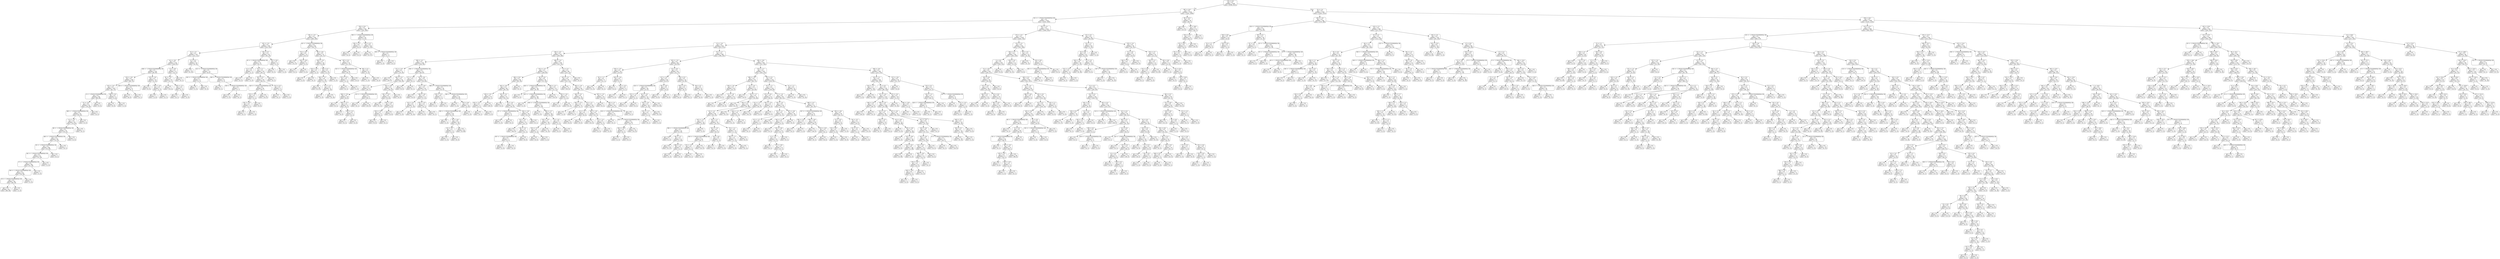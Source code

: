 digraph Tree {
node [shape=box, style="rounded", color="black", fontname=helvetica] ;
edge [fontname=helvetica] ;
0 [label="176 <= 0.9\ngini = 0.5\nsamples = 3344\nvalue = [2596, 2613]"] ;
1 [label="387 <= 10.7\ngini = 0.5\nsamples = 1559\nvalue = [1301, 1099]"] ;
0 -> 1 [labeldistance=2.5, labelangle=45, headlabel="True"] ;
2 [label="331 <= -1.7014117331926443e+38\ngini = 0.5\nsamples = 1523\nvalue = [1252, 1092]"] ;
1 -> 2 ;
3 [label="354 <= 0.4\ngini = 0.5\nsamples = 302\nvalue = [191, 260]"] ;
2 -> 3 ;
4 [label="391 <= -1.9\ngini = 0.5\nsamples = 259\nvalue = [184, 199]"] ;
3 -> 4 ;
5 [label="191 <= -2.5\ngini = 0.5\nsamples = 190\nvalue = [154, 122]"] ;
4 -> 5 ;
6 [label="22 <= -1.5\ngini = 0.5\nsamples = 154\nvalue = [112, 112]"] ;
5 -> 6 ;
7 [label="61 <= -4.0\ngini = 0.5\nsamples = 130\nvalue = [104, 87]"] ;
6 -> 7 ;
8 [label="298 <= -1.7014117331926443e+38\ngini = 0.5\nsamples = 119\nvalue = [92, 85]"] ;
7 -> 8 ;
9 [label="134 <= -4.0\ngini = 0.5\nsamples = 109\nvalue = [89, 73]"] ;
8 -> 9 ;
10 [label="323 <= -5.0\ngini = 0.5\nsamples = 103\nvalue = [81, 72]"] ;
9 -> 10 ;
11 [label="9 <= -1.7014117331926443e+38\ngini = 0.5\nsamples = 98\nvalue = [80, 64]"] ;
10 -> 11 ;
12 [label="57 <= -0.4\ngini = 0.5\nsamples = 95\nvalue = [76, 64]"] ;
11 -> 12 ;
13 [label="389 <= -1.7014117331926443e+38\ngini = 0.5\nsamples = 93\nvalue = [76, 62]"] ;
12 -> 13 ;
14 [label="15 <= -1.6\ngini = 0.5\nsamples = 92\nvalue = [74, 62]"] ;
13 -> 14 ;
15 [label="98 <= -1.7014117331926443e+38\ngini = 0.5\nsamples = 91\nvalue = [74, 61]"] ;
14 -> 15 ;
16 [label="385 <= -1.7014117331926443e+38\ngini = 0.5\nsamples = 89\nvalue = [72, 61]"] ;
15 -> 16 ;
17 [label="20 <= -1.7014117331926443e+38\ngini = 0.5\nsamples = 88\nvalue = [72, 60]"] ;
16 -> 17 ;
18 [label="341 <= -1.7014117331926443e+38\ngini = 0.5\nsamples = 87\nvalue = [72, 58]"] ;
17 -> 18 ;
19 [label="17 <= -1.7014117331926443e+38\ngini = 0.5\nsamples = 86\nvalue = [71, 58]"] ;
18 -> 19 ;
20 [label="344 <= -1.7014117331926443e+38\ngini = 0.5\nsamples = 85\nvalue = [70, 58]"] ;
19 -> 20 ;
21 [label="19 <= -1.7014117331926443e+38\ngini = 0.5\nsamples = 84\nvalue = [69, 58]"] ;
20 -> 21 ;
22 [label="gini = 0.5\nsamples = 83\nvalue = [68, 58]"] ;
21 -> 22 ;
23 [label="gini = 0.0\nsamples = 1\nvalue = [1, 0]"] ;
21 -> 23 ;
24 [label="gini = 0.0\nsamples = 1\nvalue = [1, 0]"] ;
20 -> 24 ;
25 [label="gini = 0.0\nsamples = 1\nvalue = [1, 0]"] ;
19 -> 25 ;
26 [label="gini = 0.0\nsamples = 1\nvalue = [1, 0]"] ;
18 -> 26 ;
27 [label="gini = 0.0\nsamples = 1\nvalue = [0, 2]"] ;
17 -> 27 ;
28 [label="gini = 0.0\nsamples = 1\nvalue = [0, 1]"] ;
16 -> 28 ;
29 [label="gini = 0.0\nsamples = 2\nvalue = [2, 0]"] ;
15 -> 29 ;
30 [label="gini = 0.0\nsamples = 1\nvalue = [0, 1]"] ;
14 -> 30 ;
31 [label="gini = 0.0\nsamples = 1\nvalue = [2, 0]"] ;
13 -> 31 ;
32 [label="gini = 0.0\nsamples = 2\nvalue = [0, 2]"] ;
12 -> 32 ;
33 [label="gini = 0.0\nsamples = 3\nvalue = [4, 0]"] ;
11 -> 33 ;
34 [label="300 <= 2.0\ngini = 0.2\nsamples = 5\nvalue = [1, 8]"] ;
10 -> 34 ;
35 [label="gini = 0.0\nsamples = 4\nvalue = [0, 8]"] ;
34 -> 35 ;
36 [label="gini = 0.0\nsamples = 1\nvalue = [1, 0]"] ;
34 -> 36 ;
37 [label="249 <= -1.7014117331926443e+38\ngini = 0.2\nsamples = 6\nvalue = [8, 1]"] ;
9 -> 37 ;
38 [label="gini = 0.0\nsamples = 5\nvalue = [8, 0]"] ;
37 -> 38 ;
39 [label="gini = 0.0\nsamples = 1\nvalue = [0, 1]"] ;
37 -> 39 ;
40 [label="279 <= -3.9\ngini = 0.3\nsamples = 10\nvalue = [3, 12]"] ;
8 -> 40 ;
41 [label="gini = 0.0\nsamples = 5\nvalue = [0, 9]"] ;
40 -> 41 ;
42 [label="354 <= -3.9\ngini = 0.5\nsamples = 5\nvalue = [3, 3]"] ;
40 -> 42 ;
43 [label="gini = 0.0\nsamples = 3\nvalue = [3, 0]"] ;
42 -> 43 ;
44 [label="gini = 0.0\nsamples = 2\nvalue = [0, 3]"] ;
42 -> 44 ;
45 [label="13 <= -0.9\ngini = 0.2\nsamples = 11\nvalue = [12, 2]"] ;
7 -> 45 ;
46 [label="85 <= -3.2\ngini = 0.1\nsamples = 10\nvalue = [12, 1]"] ;
45 -> 46 ;
47 [label="gini = 0.0\nsamples = 7\nvalue = [10, 0]"] ;
46 -> 47 ;
48 [label="200 <= -2.3\ngini = 0.4\nsamples = 3\nvalue = [2, 1]"] ;
46 -> 48 ;
49 [label="gini = 0.0\nsamples = 1\nvalue = [0, 1]"] ;
48 -> 49 ;
50 [label="gini = 0.0\nsamples = 2\nvalue = [2, 0]"] ;
48 -> 50 ;
51 [label="gini = 0.0\nsamples = 1\nvalue = [0, 1]"] ;
45 -> 51 ;
52 [label="21 <= 0.1\ngini = 0.4\nsamples = 24\nvalue = [8, 25]"] ;
6 -> 52 ;
53 [label="gini = 0.0\nsamples = 12\nvalue = [0, 19]"] ;
52 -> 53 ;
54 [label="121 <= -1.7014117331926443e+38\ngini = 0.5\nsamples = 12\nvalue = [8, 6]"] ;
52 -> 54 ;
55 [label="183 <= -1.7014117331926443e+38\ngini = 0.3\nsamples = 4\nvalue = [1, 4]"] ;
54 -> 55 ;
56 [label="gini = 0.0\nsamples = 1\nvalue = [1, 0]"] ;
55 -> 56 ;
57 [label="gini = 0.0\nsamples = 3\nvalue = [0, 4]"] ;
55 -> 57 ;
58 [label="200 <= -1.7014117331926443e+38\ngini = 0.3\nsamples = 8\nvalue = [7, 2]"] ;
54 -> 58 ;
59 [label="gini = 0.0\nsamples = 1\nvalue = [0, 1]"] ;
58 -> 59 ;
60 [label="259 <= -1.7014117331926443e+38\ngini = 0.2\nsamples = 7\nvalue = [7, 1]"] ;
58 -> 60 ;
61 [label="gini = 0.0\nsamples = 6\nvalue = [7, 0]"] ;
60 -> 61 ;
62 [label="gini = 0.0\nsamples = 1\nvalue = [0, 1]"] ;
60 -> 62 ;
63 [label="301 <= 0.7\ngini = 0.3\nsamples = 36\nvalue = [42, 10]"] ;
5 -> 63 ;
64 [label="42 <= -1.7014117331926443e+38\ngini = 0.2\nsamples = 32\nvalue = [41, 5]"] ;
63 -> 64 ;
65 [label="13 <= 4.3\ngini = 0.4\nsamples = 3\nvalue = [1, 2]"] ;
64 -> 65 ;
66 [label="gini = 0.0\nsamples = 2\nvalue = [0, 2]"] ;
65 -> 66 ;
67 [label="gini = 0.0\nsamples = 1\nvalue = [1, 0]"] ;
65 -> 67 ;
68 [label="35 <= 1.1\ngini = 0.1\nsamples = 29\nvalue = [40, 3]"] ;
64 -> 68 ;
69 [label="195 <= 0.3\ngini = 0.1\nsamples = 28\nvalue = [40, 2]"] ;
68 -> 69 ;
70 [label="324 <= -1.7014117331926443e+38\ngini = 0.0\nsamples = 26\nvalue = [39, 1]"] ;
69 -> 70 ;
71 [label="170 <= -0.5\ngini = 0.2\nsamples = 7\nvalue = [7, 1]"] ;
70 -> 71 ;
72 [label="181 <= -0.5\ngini = 0.5\nsamples = 2\nvalue = [1, 1]"] ;
71 -> 72 ;
73 [label="gini = 0.0\nsamples = 1\nvalue = [0, 1]"] ;
72 -> 73 ;
74 [label="gini = 0.0\nsamples = 1\nvalue = [1, 0]"] ;
72 -> 74 ;
75 [label="gini = 0.0\nsamples = 5\nvalue = [6, 0]"] ;
71 -> 75 ;
76 [label="gini = 0.0\nsamples = 19\nvalue = [32, 0]"] ;
70 -> 76 ;
77 [label="212 <= 0.3\ngini = 0.5\nsamples = 2\nvalue = [1, 1]"] ;
69 -> 77 ;
78 [label="gini = 0.0\nsamples = 1\nvalue = [0, 1]"] ;
77 -> 78 ;
79 [label="gini = 0.0\nsamples = 1\nvalue = [1, 0]"] ;
77 -> 79 ;
80 [label="gini = 0.0\nsamples = 1\nvalue = [0, 1]"] ;
68 -> 80 ;
81 [label="197 <= 0.6\ngini = 0.3\nsamples = 4\nvalue = [1, 5]"] ;
63 -> 81 ;
82 [label="gini = 0.0\nsamples = 3\nvalue = [0, 5]"] ;
81 -> 82 ;
83 [label="gini = 0.0\nsamples = 1\nvalue = [1, 0]"] ;
81 -> 83 ;
84 [label="60 <= -1.7014117331926443e+38\ngini = 0.4\nsamples = 69\nvalue = [30, 77]"] ;
4 -> 84 ;
85 [label="70 <= -2.6\ngini = 0.4\nsamples = 12\nvalue = [14, 5]"] ;
84 -> 85 ;
86 [label="gini = 0.0\nsamples = 6\nvalue = [11, 0]"] ;
85 -> 86 ;
87 [label="162 <= -0.6\ngini = 0.5\nsamples = 6\nvalue = [3, 5]"] ;
85 -> 87 ;
88 [label="gini = 0.0\nsamples = 3\nvalue = [0, 5]"] ;
87 -> 88 ;
89 [label="gini = 0.0\nsamples = 3\nvalue = [3, 0]"] ;
87 -> 89 ;
90 [label="80 <= -0.6\ngini = 0.3\nsamples = 57\nvalue = [16, 72]"] ;
84 -> 90 ;
91 [label="339 <= -2.4\ngini = 0.1\nsamples = 39\nvalue = [5, 60]"] ;
90 -> 91 ;
92 [label="129 <= -0.5\ngini = 0.5\nsamples = 2\nvalue = [3, 3]"] ;
91 -> 92 ;
93 [label="gini = 0.0\nsamples = 1\nvalue = [3, 0]"] ;
92 -> 93 ;
94 [label="gini = 0.0\nsamples = 1\nvalue = [0, 3]"] ;
92 -> 94 ;
95 [label="140 <= 0.1\ngini = 0.1\nsamples = 37\nvalue = [2, 57]"] ;
91 -> 95 ;
96 [label="166 <= -1.2\ngini = 0.0\nsamples = 36\nvalue = [1, 57]"] ;
95 -> 96 ;
97 [label="gini = 0.0\nsamples = 30\nvalue = [0, 47]"] ;
96 -> 97 ;
98 [label="53 <= -1.3\ngini = 0.2\nsamples = 6\nvalue = [1, 10]"] ;
96 -> 98 ;
99 [label="gini = 0.0\nsamples = 1\nvalue = [1, 0]"] ;
98 -> 99 ;
100 [label="gini = 0.0\nsamples = 5\nvalue = [0, 10]"] ;
98 -> 100 ;
101 [label="gini = 0.0\nsamples = 1\nvalue = [1, 0]"] ;
95 -> 101 ;
102 [label="307 <= 0.1\ngini = 0.5\nsamples = 18\nvalue = [11, 12]"] ;
90 -> 102 ;
103 [label="323 <= -1.7014117331926443e+38\ngini = 0.4\nsamples = 10\nvalue = [10, 3]"] ;
102 -> 103 ;
104 [label="374 <= -0.3\ngini = 0.4\nsamples = 3\nvalue = [1, 3]"] ;
103 -> 104 ;
105 [label="gini = 0.0\nsamples = 2\nvalue = [0, 3]"] ;
104 -> 105 ;
106 [label="gini = 0.0\nsamples = 1\nvalue = [1, 0]"] ;
104 -> 106 ;
107 [label="gini = 0.0\nsamples = 7\nvalue = [9, 0]"] ;
103 -> 107 ;
108 [label="305 <= 0.1\ngini = 0.2\nsamples = 8\nvalue = [1, 9]"] ;
102 -> 108 ;
109 [label="gini = 0.0\nsamples = 1\nvalue = [1, 0]"] ;
108 -> 109 ;
110 [label="gini = 0.0\nsamples = 7\nvalue = [0, 9]"] ;
108 -> 110 ;
111 [label="340 <= -1.7014117331926443e+38\ngini = 0.2\nsamples = 43\nvalue = [7, 61]"] ;
3 -> 111 ;
112 [label="302 <= 2.2\ngini = 0.4\nsamples = 5\nvalue = [6, 2]"] ;
111 -> 112 ;
113 [label="gini = 0.0\nsamples = 4\nvalue = [6, 0]"] ;
112 -> 113 ;
114 [label="gini = 0.0\nsamples = 1\nvalue = [0, 2]"] ;
112 -> 114 ;
115 [label="252 <= 0.7\ngini = 0.0\nsamples = 38\nvalue = [1, 59]"] ;
111 -> 115 ;
116 [label="gini = 0.0\nsamples = 35\nvalue = [0, 57]"] ;
115 -> 116 ;
117 [label="305 <= -1.7014117331926443e+38\ngini = 0.4\nsamples = 3\nvalue = [1, 2]"] ;
115 -> 117 ;
118 [label="gini = 0.0\nsamples = 1\nvalue = [1, 0]"] ;
117 -> 118 ;
119 [label="gini = 0.0\nsamples = 2\nvalue = [0, 2]"] ;
117 -> 119 ;
120 [label="355 <= 1.4\ngini = 0.5\nsamples = 1221\nvalue = [1061, 832]"] ;
2 -> 120 ;
121 [label="273 <= -0.3\ngini = 0.5\nsamples = 1139\nvalue = [1022, 742]"] ;
120 -> 121 ;
122 [label="13 <= -1.8\ngini = 0.5\nsamples = 814\nvalue = [675, 573]"] ;
121 -> 122 ;
123 [label="128 <= -4.2\ngini = 0.5\nsamples = 327\nvalue = [329, 186]"] ;
122 -> 123 ;
124 [label="296 <= -4.7\ngini = 0.5\nsamples = 128\nvalue = [102, 94]"] ;
123 -> 124 ;
125 [label="171 <= -5.9\ngini = 0.4\nsamples = 71\nvalue = [74, 29]"] ;
124 -> 125 ;
126 [label="gini = 0.0\nsamples = 15\nvalue = [24, 0]"] ;
125 -> 126 ;
127 [label="282 <= -5.2\ngini = 0.5\nsamples = 56\nvalue = [50, 29]"] ;
125 -> 127 ;
128 [label="179 <= -5.5\ngini = 0.3\nsamples = 27\nvalue = [32, 7]"] ;
127 -> 128 ;
129 [label="366 <= -5.9\ngini = 0.5\nsamples = 10\nvalue = [8, 6]"] ;
128 -> 129 ;
130 [label="gini = 0.0\nsamples = 2\nvalue = [0, 3]"] ;
129 -> 130 ;
131 [label="260 <= -5.7\ngini = 0.4\nsamples = 8\nvalue = [8, 3]"] ;
129 -> 131 ;
132 [label="gini = 0.0\nsamples = 3\nvalue = [6, 0]"] ;
131 -> 132 ;
133 [label="364 <= -5.3\ngini = 0.5\nsamples = 5\nvalue = [2, 3]"] ;
131 -> 133 ;
134 [label="gini = 0.0\nsamples = 3\nvalue = [0, 3]"] ;
133 -> 134 ;
135 [label="gini = 0.0\nsamples = 2\nvalue = [2, 0]"] ;
133 -> 135 ;
136 [label="215 <= -1.7014117331926443e+38\ngini = 0.1\nsamples = 17\nvalue = [24, 1]"] ;
128 -> 136 ;
137 [label="gini = 0.0\nsamples = 1\nvalue = [0, 1]"] ;
136 -> 137 ;
138 [label="gini = 0.0\nsamples = 16\nvalue = [24, 0]"] ;
136 -> 138 ;
139 [label="336 <= -4.8\ngini = 0.5\nsamples = 29\nvalue = [18, 22]"] ;
127 -> 139 ;
140 [label="301 <= -5.0\ngini = 0.4\nsamples = 23\nvalue = [9, 22]"] ;
139 -> 140 ;
141 [label="gini = 0.0\nsamples = 9\nvalue = [0, 13]"] ;
140 -> 141 ;
142 [label="291 <= -4.8\ngini = 0.5\nsamples = 14\nvalue = [9, 9]"] ;
140 -> 142 ;
143 [label="334 <= -4.9\ngini = 0.2\nsamples = 9\nvalue = [9, 1]"] ;
142 -> 143 ;
144 [label="gini = 0.0\nsamples = 8\nvalue = [9, 0]"] ;
143 -> 144 ;
145 [label="gini = 0.0\nsamples = 1\nvalue = [0, 1]"] ;
143 -> 145 ;
146 [label="gini = 0.0\nsamples = 5\nvalue = [0, 8]"] ;
142 -> 146 ;
147 [label="gini = 0.0\nsamples = 6\nvalue = [9, 0]"] ;
139 -> 147 ;
148 [label="346 <= -1.7014117331926443e+38\ngini = 0.4\nsamples = 57\nvalue = [28, 65]"] ;
124 -> 148 ;
149 [label="177 <= -2.2\ngini = 0.2\nsamples = 7\nvalue = [9, 1]"] ;
148 -> 149 ;
150 [label="gini = 0.0\nsamples = 6\nvalue = [9, 0]"] ;
149 -> 150 ;
151 [label="gini = 0.0\nsamples = 1\nvalue = [0, 1]"] ;
149 -> 151 ;
152 [label="82 <= -4.6\ngini = 0.4\nsamples = 50\nvalue = [19, 64]"] ;
148 -> 152 ;
153 [label="273 <= -4.8\ngini = 0.5\nsamples = 16\nvalue = [13, 11]"] ;
152 -> 153 ;
154 [label="gini = 0.0\nsamples = 3\nvalue = [6, 0]"] ;
153 -> 154 ;
155 [label="106 <= -4.6\ngini = 0.5\nsamples = 13\nvalue = [7, 11]"] ;
153 -> 155 ;
156 [label="26 <= -5.4\ngini = 0.2\nsamples = 8\nvalue = [1, 10]"] ;
155 -> 156 ;
157 [label="gini = 0.0\nsamples = 1\nvalue = [1, 0]"] ;
156 -> 157 ;
158 [label="gini = 0.0\nsamples = 7\nvalue = [0, 10]"] ;
156 -> 158 ;
159 [label="162 <= -4.5\ngini = 0.2\nsamples = 5\nvalue = [6, 1]"] ;
155 -> 159 ;
160 [label="gini = 0.0\nsamples = 4\nvalue = [6, 0]"] ;
159 -> 160 ;
161 [label="gini = 0.0\nsamples = 1\nvalue = [0, 1]"] ;
159 -> 161 ;
162 [label="348 <= -1.7014117331926443e+38\ngini = 0.2\nsamples = 34\nvalue = [6, 53]"] ;
152 -> 162 ;
163 [label="239 <= -2.2\ngini = 0.4\nsamples = 2\nvalue = [2, 1]"] ;
162 -> 163 ;
164 [label="gini = 0.0\nsamples = 1\nvalue = [2, 0]"] ;
163 -> 164 ;
165 [label="gini = 0.0\nsamples = 1\nvalue = [0, 1]"] ;
163 -> 165 ;
166 [label="304 <= -1.7014117331926443e+38\ngini = 0.1\nsamples = 32\nvalue = [4, 52]"] ;
162 -> 166 ;
167 [label="gini = 0.0\nsamples = 1\nvalue = [1, 0]"] ;
166 -> 167 ;
168 [label="374 <= 0.8\ngini = 0.1\nsamples = 31\nvalue = [3, 52]"] ;
166 -> 168 ;
169 [label="309 <= -1.7014117331926443e+38\ngini = 0.1\nsamples = 30\nvalue = [2, 52]"] ;
168 -> 169 ;
170 [label="gini = 0.0\nsamples = 1\nvalue = [1, 0]"] ;
169 -> 170 ;
171 [label="45 <= -4.8\ngini = 0.0\nsamples = 29\nvalue = [1, 52]"] ;
169 -> 171 ;
172 [label="81 <= -4.7\ngini = 0.3\nsamples = 4\nvalue = [1, 4]"] ;
171 -> 172 ;
173 [label="gini = 0.0\nsamples = 1\nvalue = [1, 0]"] ;
172 -> 173 ;
174 [label="gini = 0.0\nsamples = 3\nvalue = [0, 4]"] ;
172 -> 174 ;
175 [label="gini = 0.0\nsamples = 25\nvalue = [0, 48]"] ;
171 -> 175 ;
176 [label="gini = 0.0\nsamples = 1\nvalue = [1, 0]"] ;
168 -> 176 ;
177 [label="298 <= -2.4\ngini = 0.4\nsamples = 199\nvalue = [227, 92]"] ;
123 -> 177 ;
178 [label="231 <= -3.3\ngini = 0.5\nsamples = 113\nvalue = [100, 69]"] ;
177 -> 178 ;
179 [label="366 <= 0.4\ngini = 0.3\nsamples = 68\nvalue = [83, 19]"] ;
178 -> 179 ;
180 [label="263 <= -4.0\ngini = 0.3\nsamples = 66\nvalue = [83, 16]"] ;
179 -> 180 ;
181 [label="329 <= -4.5\ngini = 0.1\nsamples = 19\nvalue = [31, 1]"] ;
180 -> 181 ;
182 [label="203 <= -4.1\ngini = 0.4\nsamples = 4\nvalue = [3, 1]"] ;
181 -> 182 ;
183 [label="gini = 0.0\nsamples = 1\nvalue = [0, 1]"] ;
182 -> 183 ;
184 [label="gini = 0.0\nsamples = 3\nvalue = [3, 0]"] ;
182 -> 184 ;
185 [label="gini = 0.0\nsamples = 15\nvalue = [28, 0]"] ;
181 -> 185 ;
186 [label="243 <= -4.1\ngini = 0.3\nsamples = 47\nvalue = [52, 15]"] ;
180 -> 186 ;
187 [label="gini = 0.0\nsamples = 5\nvalue = [0, 6]"] ;
186 -> 187 ;
188 [label="79 <= -4.4\ngini = 0.3\nsamples = 42\nvalue = [52, 9]"] ;
186 -> 188 ;
189 [label="97 <= -1.7014117331926443e+38\ngini = 0.3\nsamples = 6\nvalue = [1, 5]"] ;
188 -> 189 ;
190 [label="gini = 0.0\nsamples = 1\nvalue = [1, 0]"] ;
189 -> 190 ;
191 [label="gini = 0.0\nsamples = 5\nvalue = [0, 5]"] ;
189 -> 191 ;
192 [label="158 <= -2.8\ngini = 0.1\nsamples = 36\nvalue = [51, 4]"] ;
188 -> 192 ;
193 [label="35 <= -3.5\ngini = 0.1\nsamples = 35\nvalue = [51, 3]"] ;
192 -> 193 ;
194 [label="gini = 0.0\nsamples = 29\nvalue = [40, 0]"] ;
193 -> 194 ;
195 [label="46 <= -3.3\ngini = 0.3\nsamples = 6\nvalue = [11, 3]"] ;
193 -> 195 ;
196 [label="397 <= -1.7014117331926443e+38\ngini = 0.5\nsamples = 3\nvalue = [2, 3]"] ;
195 -> 196 ;
197 [label="gini = 0.0\nsamples = 1\nvalue = [2, 0]"] ;
196 -> 197 ;
198 [label="gini = 0.0\nsamples = 2\nvalue = [0, 3]"] ;
196 -> 198 ;
199 [label="gini = 0.0\nsamples = 3\nvalue = [9, 0]"] ;
195 -> 199 ;
200 [label="gini = 0.0\nsamples = 1\nvalue = [0, 1]"] ;
192 -> 200 ;
201 [label="gini = 0.0\nsamples = 2\nvalue = [0, 3]"] ;
179 -> 201 ;
202 [label="80 <= -2.6\ngini = 0.4\nsamples = 45\nvalue = [17, 50]"] ;
178 -> 202 ;
203 [label="204 <= -1.7014117331926443e+38\ngini = 0.2\nsamples = 30\nvalue = [6, 39]"] ;
202 -> 203 ;
204 [label="gini = 0.0\nsamples = 2\nvalue = [2, 0]"] ;
203 -> 204 ;
205 [label="397 <= -1.7014117331926443e+38\ngini = 0.2\nsamples = 28\nvalue = [4, 39]"] ;
203 -> 205 ;
206 [label="gini = 0.0\nsamples = 1\nvalue = [1, 0]"] ;
205 -> 206 ;
207 [label="294 <= -1.7014117331926443e+38\ngini = 0.1\nsamples = 27\nvalue = [3, 39]"] ;
205 -> 207 ;
208 [label="gini = 0.0\nsamples = 1\nvalue = [1, 0]"] ;
207 -> 208 ;
209 [label="294 <= -2.7\ngini = 0.1\nsamples = 26\nvalue = [2, 39]"] ;
207 -> 209 ;
210 [label="179 <= -3.0\ngini = 0.1\nsamples = 24\nvalue = [1, 37]"] ;
209 -> 210 ;
211 [label="155 <= -3.1\ngini = 0.2\nsamples = 3\nvalue = [1, 6]"] ;
210 -> 211 ;
212 [label="gini = 0.0\nsamples = 2\nvalue = [0, 6]"] ;
211 -> 212 ;
213 [label="gini = 0.0\nsamples = 1\nvalue = [1, 0]"] ;
211 -> 213 ;
214 [label="gini = 0.0\nsamples = 21\nvalue = [0, 31]"] ;
210 -> 214 ;
215 [label="9 <= -3.4\ngini = 0.4\nsamples = 2\nvalue = [1, 2]"] ;
209 -> 215 ;
216 [label="gini = 0.0\nsamples = 1\nvalue = [0, 2]"] ;
215 -> 216 ;
217 [label="gini = 0.0\nsamples = 1\nvalue = [1, 0]"] ;
215 -> 217 ;
218 [label="108 <= -2.3\ngini = 0.5\nsamples = 15\nvalue = [11, 11]"] ;
202 -> 218 ;
219 [label="gini = 0.0\nsamples = 6\nvalue = [10, 0]"] ;
218 -> 219 ;
220 [label="350 <= -2.6\ngini = 0.2\nsamples = 9\nvalue = [1, 11]"] ;
218 -> 220 ;
221 [label="gini = 0.0\nsamples = 1\nvalue = [1, 0]"] ;
220 -> 221 ;
222 [label="gini = 0.0\nsamples = 8\nvalue = [0, 11]"] ;
220 -> 222 ;
223 [label="17 <= 1.4\ngini = 0.3\nsamples = 86\nvalue = [127, 23]"] ;
177 -> 223 ;
224 [label="253 <= -2.1\ngini = 0.2\nsamples = 85\nvalue = [127, 21]"] ;
223 -> 224 ;
225 [label="gini = 0.0\nsamples = 21\nvalue = [40, 0]"] ;
224 -> 225 ;
226 [label="360 <= -1.8\ngini = 0.3\nsamples = 64\nvalue = [87, 21]"] ;
224 -> 226 ;
227 [label="186 <= -2.2\ngini = 0.4\nsamples = 34\nvalue = [34, 16]"] ;
226 -> 227 ;
228 [label="262 <= -2.3\ngini = 0.2\nsamples = 6\nvalue = [1, 7]"] ;
227 -> 228 ;
229 [label="gini = 0.0\nsamples = 1\nvalue = [1, 0]"] ;
228 -> 229 ;
230 [label="gini = 0.0\nsamples = 5\nvalue = [0, 7]"] ;
228 -> 230 ;
231 [label="54 <= -2.1\ngini = 0.3\nsamples = 28\nvalue = [33, 9]"] ;
227 -> 231 ;
232 [label="10 <= -2.1\ngini = 0.5\nsamples = 9\nvalue = [6, 6]"] ;
231 -> 232 ;
233 [label="gini = 0.0\nsamples = 6\nvalue = [6, 0]"] ;
232 -> 233 ;
234 [label="gini = 0.0\nsamples = 3\nvalue = [0, 6]"] ;
232 -> 234 ;
235 [label="362 <= -1.8\ngini = 0.2\nsamples = 19\nvalue = [27, 3]"] ;
231 -> 235 ;
236 [label="gini = 0.0\nsamples = 15\nvalue = [22, 0]"] ;
235 -> 236 ;
237 [label="25 <= -1.9\ngini = 0.5\nsamples = 4\nvalue = [5, 3]"] ;
235 -> 237 ;
238 [label="gini = 0.0\nsamples = 2\nvalue = [0, 3]"] ;
237 -> 238 ;
239 [label="gini = 0.0\nsamples = 2\nvalue = [5, 0]"] ;
237 -> 239 ;
240 [label="297 <= -1.9\ngini = 0.2\nsamples = 30\nvalue = [53, 5]"] ;
226 -> 240 ;
241 [label="gini = 0.0\nsamples = 2\nvalue = [0, 2]"] ;
240 -> 241 ;
242 [label="300 <= 1.4\ngini = 0.1\nsamples = 28\nvalue = [53, 3]"] ;
240 -> 242 ;
243 [label="234 <= -1.7014117331926443e+38\ngini = 0.1\nsamples = 27\nvalue = [53, 2]"] ;
242 -> 243 ;
244 [label="gini = 0.0\nsamples = 1\nvalue = [0, 1]"] ;
243 -> 244 ;
245 [label="203 <= -1.7014117331926443e+38\ngini = 0.0\nsamples = 26\nvalue = [53, 1]"] ;
243 -> 245 ;
246 [label="262 <= -0.8\ngini = 0.4\nsamples = 2\nvalue = [2, 1]"] ;
245 -> 246 ;
247 [label="gini = 0.0\nsamples = 1\nvalue = [2, 0]"] ;
246 -> 247 ;
248 [label="gini = 0.0\nsamples = 1\nvalue = [0, 1]"] ;
246 -> 248 ;
249 [label="gini = 0.0\nsamples = 24\nvalue = [51, 0]"] ;
245 -> 249 ;
250 [label="gini = 0.0\nsamples = 1\nvalue = [0, 1]"] ;
242 -> 250 ;
251 [label="gini = 0.0\nsamples = 1\nvalue = [0, 2]"] ;
223 -> 251 ;
252 [label="55 <= -1.7\ngini = 0.5\nsamples = 487\nvalue = [346, 387]"] ;
122 -> 252 ;
253 [label="252 <= -1.9\ngini = 0.4\nsamples = 80\nvalue = [29, 85]"] ;
252 -> 253 ;
254 [label="278 <= -1.9\ngini = 0.5\nsamples = 18\nvalue = [14, 8]"] ;
253 -> 254 ;
255 [label="36 <= -1.7\ngini = 0.2\nsamples = 9\nvalue = [11, 1]"] ;
254 -> 255 ;
256 [label="gini = 0.0\nsamples = 8\nvalue = [11, 0]"] ;
255 -> 256 ;
257 [label="gini = 0.0\nsamples = 1\nvalue = [0, 1]"] ;
255 -> 257 ;
258 [label="293 <= -1.8\ngini = 0.4\nsamples = 9\nvalue = [3, 7]"] ;
254 -> 258 ;
259 [label="gini = 0.0\nsamples = 5\nvalue = [0, 6]"] ;
258 -> 259 ;
260 [label="363 <= -0.2\ngini = 0.4\nsamples = 4\nvalue = [3, 1]"] ;
258 -> 260 ;
261 [label="gini = 0.0\nsamples = 3\nvalue = [3, 0]"] ;
260 -> 261 ;
262 [label="gini = 0.0\nsamples = 1\nvalue = [0, 1]"] ;
260 -> 262 ;
263 [label="22 <= -0.4\ngini = 0.3\nsamples = 62\nvalue = [15, 77]"] ;
253 -> 263 ;
264 [label="217 <= -0.7\ngini = 0.2\nsamples = 46\nvalue = [6, 67]"] ;
263 -> 264 ;
265 [label="154 <= -1.7014117331926443e+38\ngini = 0.1\nsamples = 40\nvalue = [2, 61]"] ;
264 -> 265 ;
266 [label="372 <= -1.2\ngini = 0.4\nsamples = 3\nvalue = [1, 2]"] ;
265 -> 266 ;
267 [label="gini = 0.0\nsamples = 1\nvalue = [1, 0]"] ;
266 -> 267 ;
268 [label="gini = 0.0\nsamples = 2\nvalue = [0, 2]"] ;
266 -> 268 ;
269 [label="64 <= -1.8\ngini = 0.0\nsamples = 37\nvalue = [1, 59]"] ;
265 -> 269 ;
270 [label="49 <= -1.8\ngini = 0.1\nsamples = 10\nvalue = [1, 15]"] ;
269 -> 270 ;
271 [label="331 <= -1.7\ngini = 0.5\nsamples = 2\nvalue = [1, 1]"] ;
270 -> 271 ;
272 [label="gini = 0.0\nsamples = 1\nvalue = [0, 1]"] ;
271 -> 272 ;
273 [label="gini = 0.0\nsamples = 1\nvalue = [1, 0]"] ;
271 -> 273 ;
274 [label="gini = 0.0\nsamples = 8\nvalue = [0, 14]"] ;
270 -> 274 ;
275 [label="gini = 0.0\nsamples = 27\nvalue = [0, 44]"] ;
269 -> 275 ;
276 [label="84 <= -0.9\ngini = 0.5\nsamples = 6\nvalue = [4, 6]"] ;
264 -> 276 ;
277 [label="gini = 0.0\nsamples = 2\nvalue = [4, 0]"] ;
276 -> 277 ;
278 [label="gini = 0.0\nsamples = 4\nvalue = [0, 6]"] ;
276 -> 278 ;
279 [label="130 <= 0.1\ngini = 0.5\nsamples = 16\nvalue = [9, 10]"] ;
263 -> 279 ;
280 [label="330 <= -0.3\ngini = 0.2\nsamples = 8\nvalue = [8, 1]"] ;
279 -> 280 ;
281 [label="gini = 0.0\nsamples = 7\nvalue = [8, 0]"] ;
280 -> 281 ;
282 [label="gini = 0.0\nsamples = 1\nvalue = [0, 1]"] ;
280 -> 282 ;
283 [label="48 <= 2.2\ngini = 0.2\nsamples = 8\nvalue = [1, 9]"] ;
279 -> 283 ;
284 [label="gini = 0.0\nsamples = 7\nvalue = [0, 9]"] ;
283 -> 284 ;
285 [label="gini = 0.0\nsamples = 1\nvalue = [1, 0]"] ;
283 -> 285 ;
286 [label="199 <= -0.8\ngini = 0.5\nsamples = 407\nvalue = [317, 302]"] ;
252 -> 286 ;
287 [label="110 <= -1.3\ngini = 0.5\nsamples = 225\nvalue = [203, 132]"] ;
286 -> 287 ;
288 [label="296 <= -1.8\ngini = 0.5\nsamples = 95\nvalue = [64, 73]"] ;
287 -> 288 ;
289 [label="378 <= -3.6\ngini = 0.3\nsamples = 18\nvalue = [21, 4]"] ;
288 -> 289 ;
290 [label="gini = 0.0\nsamples = 2\nvalue = [0, 2]"] ;
289 -> 290 ;
291 [label="51 <= -1.8\ngini = 0.2\nsamples = 16\nvalue = [21, 2]"] ;
289 -> 291 ;
292 [label="gini = 0.0\nsamples = 1\nvalue = [0, 2]"] ;
291 -> 292 ;
293 [label="gini = 0.0\nsamples = 15\nvalue = [21, 0]"] ;
291 -> 293 ;
294 [label="14 <= -1.6\ngini = 0.5\nsamples = 77\nvalue = [43, 69]"] ;
288 -> 294 ;
295 [label="gini = 0.0\nsamples = 5\nvalue = [8, 0]"] ;
294 -> 295 ;
296 [label="323 <= -1.7\ngini = 0.4\nsamples = 72\nvalue = [35, 69]"] ;
294 -> 296 ;
297 [label="gini = 0.0\nsamples = 16\nvalue = [0, 21]"] ;
296 -> 297 ;
298 [label="203 <= -1.0\ngini = 0.5\nsamples = 56\nvalue = [35, 48]"] ;
296 -> 298 ;
299 [label="63 <= -1.5\ngini = 0.5\nsamples = 48\nvalue = [35, 35]"] ;
298 -> 299 ;
300 [label="147 <= -1.2\ngini = 0.2\nsamples = 14\nvalue = [3, 20]"] ;
299 -> 300 ;
301 [label="298 <= -1.7014117331926443e+38\ngini = 0.2\nsamples = 13\nvalue = [2, 20]"] ;
300 -> 301 ;
302 [label="gini = 0.0\nsamples = 1\nvalue = [1, 0]"] ;
301 -> 302 ;
303 [label="68 <= -1.5\ngini = 0.1\nsamples = 12\nvalue = [1, 20]"] ;
301 -> 303 ;
304 [label="gini = 0.0\nsamples = 10\nvalue = [0, 17]"] ;
303 -> 304 ;
305 [label="288 <= -1.4\ngini = 0.4\nsamples = 2\nvalue = [1, 3]"] ;
303 -> 305 ;
306 [label="gini = 0.0\nsamples = 1\nvalue = [1, 0]"] ;
305 -> 306 ;
307 [label="gini = 0.0\nsamples = 1\nvalue = [0, 3]"] ;
305 -> 307 ;
308 [label="gini = 0.0\nsamples = 1\nvalue = [1, 0]"] ;
300 -> 308 ;
309 [label="28 <= -1.3\ngini = 0.4\nsamples = 34\nvalue = [32, 15]"] ;
299 -> 309 ;
310 [label="321 <= -1.0\ngini = 0.2\nsamples = 21\nvalue = [25, 4]"] ;
309 -> 310 ;
311 [label="250 <= -1.7014117331926443e+38\ngini = 0.1\nsamples = 18\nvalue = [24, 1]"] ;
310 -> 311 ;
312 [label="20 <= -1.4\ngini = 0.4\nsamples = 2\nvalue = [2, 1]"] ;
311 -> 312 ;
313 [label="gini = 0.0\nsamples = 1\nvalue = [0, 1]"] ;
312 -> 313 ;
314 [label="gini = 0.0\nsamples = 1\nvalue = [2, 0]"] ;
312 -> 314 ;
315 [label="gini = 0.0\nsamples = 16\nvalue = [22, 0]"] ;
311 -> 315 ;
316 [label="18 <= -0.6\ngini = 0.4\nsamples = 3\nvalue = [1, 3]"] ;
310 -> 316 ;
317 [label="gini = 0.0\nsamples = 2\nvalue = [0, 3]"] ;
316 -> 317 ;
318 [label="gini = 0.0\nsamples = 1\nvalue = [1, 0]"] ;
316 -> 318 ;
319 [label="79 <= -1.1\ngini = 0.5\nsamples = 13\nvalue = [7, 11]"] ;
309 -> 319 ;
320 [label="300 <= -1.7\ngini = 0.2\nsamples = 8\nvalue = [1, 11]"] ;
319 -> 320 ;
321 [label="gini = 0.0\nsamples = 1\nvalue = [1, 0]"] ;
320 -> 321 ;
322 [label="gini = 0.0\nsamples = 7\nvalue = [0, 11]"] ;
320 -> 322 ;
323 [label="gini = 0.0\nsamples = 5\nvalue = [6, 0]"] ;
319 -> 323 ;
324 [label="gini = 0.0\nsamples = 8\nvalue = [0, 13]"] ;
298 -> 324 ;
325 [label="357 <= 0.1\ngini = 0.4\nsamples = 130\nvalue = [139, 59]"] ;
287 -> 325 ;
326 [label="47 <= -1.1\ngini = 0.4\nsamples = 122\nvalue = [138, 49]"] ;
325 -> 326 ;
327 [label="275 <= -0.9\ngini = 0.2\nsamples = 37\nvalue = [56, 8]"] ;
326 -> 327 ;
328 [label="131 <= -1.3\ngini = 0.1\nsamples = 32\nvalue = [52, 4]"] ;
327 -> 328 ;
329 [label="228 <= -1.3\ngini = 0.4\nsamples = 8\nvalue = [11, 4]"] ;
328 -> 329 ;
330 [label="gini = 0.0\nsamples = 5\nvalue = [11, 0]"] ;
329 -> 330 ;
331 [label="gini = 0.0\nsamples = 3\nvalue = [0, 4]"] ;
329 -> 331 ;
332 [label="gini = 0.0\nsamples = 24\nvalue = [41, 0]"] ;
328 -> 332 ;
333 [label="397 <= -1.0\ngini = 0.5\nsamples = 5\nvalue = [4, 4]"] ;
327 -> 333 ;
334 [label="gini = 0.0\nsamples = 2\nvalue = [0, 4]"] ;
333 -> 334 ;
335 [label="gini = 0.0\nsamples = 3\nvalue = [4, 0]"] ;
333 -> 335 ;
336 [label="17 <= -1.0\ngini = 0.4\nsamples = 85\nvalue = [82, 41]"] ;
326 -> 336 ;
337 [label="66 <= -1.0\ngini = 0.5\nsamples = 34\nvalue = [19, 27]"] ;
336 -> 337 ;
338 [label="34 <= -1.1\ngini = 0.2\nsamples = 14\nvalue = [2, 17]"] ;
337 -> 338 ;
339 [label="97 <= -1.2\ngini = 0.4\nsamples = 3\nvalue = [2, 1]"] ;
338 -> 339 ;
340 [label="gini = 0.0\nsamples = 1\nvalue = [0, 1]"] ;
339 -> 340 ;
341 [label="gini = 0.0\nsamples = 2\nvalue = [2, 0]"] ;
339 -> 341 ;
342 [label="gini = 0.0\nsamples = 11\nvalue = [0, 16]"] ;
338 -> 342 ;
343 [label="307 <= -0.8\ngini = 0.5\nsamples = 20\nvalue = [17, 10]"] ;
337 -> 343 ;
344 [label="302 <= -2.3\ngini = 0.4\nsamples = 17\nvalue = [17, 6]"] ;
343 -> 344 ;
345 [label="gini = 0.0\nsamples = 2\nvalue = [0, 3]"] ;
344 -> 345 ;
346 [label="341 <= -0.8\ngini = 0.3\nsamples = 15\nvalue = [17, 3]"] ;
344 -> 346 ;
347 [label="0 <= -1.0\ngini = 0.2\nsamples = 14\nvalue = [17, 2]"] ;
346 -> 347 ;
348 [label="gini = 0.0\nsamples = 1\nvalue = [0, 1]"] ;
347 -> 348 ;
349 [label="271 <= -0.8\ngini = 0.1\nsamples = 13\nvalue = [17, 1]"] ;
347 -> 349 ;
350 [label="gini = 0.0\nsamples = 12\nvalue = [17, 0]"] ;
349 -> 350 ;
351 [label="gini = 0.0\nsamples = 1\nvalue = [0, 1]"] ;
349 -> 351 ;
352 [label="gini = 0.0\nsamples = 1\nvalue = [0, 1]"] ;
346 -> 352 ;
353 [label="gini = 0.0\nsamples = 3\nvalue = [0, 4]"] ;
343 -> 353 ;
354 [label="289 <= -0.7\ngini = 0.3\nsamples = 51\nvalue = [63, 14]"] ;
336 -> 354 ;
355 [label="347 <= -1.7014117331926443e+38\ngini = 0.1\nsamples = 31\nvalue = [45, 3]"] ;
354 -> 355 ;
356 [label="285 <= -0.4\ngini = 0.4\nsamples = 3\nvalue = [1, 2]"] ;
355 -> 356 ;
357 [label="gini = 0.0\nsamples = 2\nvalue = [0, 2]"] ;
356 -> 357 ;
358 [label="gini = 0.0\nsamples = 1\nvalue = [1, 0]"] ;
356 -> 358 ;
359 [label="294 <= -0.8\ngini = 0.0\nsamples = 28\nvalue = [44, 1]"] ;
355 -> 359 ;
360 [label="gini = 0.0\nsamples = 23\nvalue = [36, 0]"] ;
359 -> 360 ;
361 [label="210 <= -0.9\ngini = 0.2\nsamples = 5\nvalue = [8, 1]"] ;
359 -> 361 ;
362 [label="gini = 0.0\nsamples = 1\nvalue = [0, 1]"] ;
361 -> 362 ;
363 [label="gini = 0.0\nsamples = 4\nvalue = [8, 0]"] ;
361 -> 363 ;
364 [label="393 <= -0.8\ngini = 0.5\nsamples = 20\nvalue = [18, 11]"] ;
354 -> 364 ;
365 [label="13 <= -0.4\ngini = 0.4\nsamples = 8\nvalue = [4, 9]"] ;
364 -> 365 ;
366 [label="39 <= -0.9\ngini = 0.2\nsamples = 6\nvalue = [1, 9]"] ;
365 -> 366 ;
367 [label="gini = 0.0\nsamples = 1\nvalue = [1, 0]"] ;
366 -> 367 ;
368 [label="gini = 0.0\nsamples = 5\nvalue = [0, 9]"] ;
366 -> 368 ;
369 [label="gini = 0.0\nsamples = 2\nvalue = [3, 0]"] ;
365 -> 369 ;
370 [label="60 <= -0.7\ngini = 0.2\nsamples = 12\nvalue = [14, 2]"] ;
364 -> 370 ;
371 [label="62 <= -0.7\ngini = 0.4\nsamples = 3\nvalue = [1, 2]"] ;
370 -> 371 ;
372 [label="gini = 0.0\nsamples = 2\nvalue = [0, 2]"] ;
371 -> 372 ;
373 [label="gini = 0.0\nsamples = 1\nvalue = [1, 0]"] ;
371 -> 373 ;
374 [label="gini = 0.0\nsamples = 9\nvalue = [13, 0]"] ;
370 -> 374 ;
375 [label="21 <= -1.1\ngini = 0.2\nsamples = 8\nvalue = [1, 10]"] ;
325 -> 375 ;
376 [label="gini = 0.0\nsamples = 1\nvalue = [1, 0]"] ;
375 -> 376 ;
377 [label="gini = 0.0\nsamples = 7\nvalue = [0, 10]"] ;
375 -> 377 ;
378 [label="390 <= -0.0\ngini = 0.5\nsamples = 182\nvalue = [114, 170]"] ;
286 -> 378 ;
379 [label="124 <= -1.1\ngini = 0.5\nsamples = 156\nvalue = [83, 157]"] ;
378 -> 379 ;
380 [label="216 <= -1.2\ngini = 0.1\nsamples = 24\nvalue = [3, 39]"] ;
379 -> 380 ;
381 [label="gini = 0.0\nsamples = 2\nvalue = [3, 0]"] ;
380 -> 381 ;
382 [label="gini = 0.0\nsamples = 22\nvalue = [0, 39]"] ;
380 -> 382 ;
383 [label="11 <= 0.2\ngini = 0.5\nsamples = 132\nvalue = [80, 118]"] ;
379 -> 383 ;
384 [label="371 <= -0.9\ngini = 0.5\nsamples = 114\nvalue = [77, 91]"] ;
383 -> 384 ;
385 [label="260 <= -0.4\ngini = 0.2\nsamples = 14\nvalue = [20, 3]"] ;
384 -> 385 ;
386 [label="gini = 0.0\nsamples = 11\nvalue = [20, 0]"] ;
385 -> 386 ;
387 [label="gini = 0.0\nsamples = 3\nvalue = [0, 3]"] ;
385 -> 387 ;
388 [label="294 <= -0.5\ngini = 0.5\nsamples = 100\nvalue = [57, 88]"] ;
384 -> 388 ;
389 [label="313 <= -0.7\ngini = 0.3\nsamples = 46\nvalue = [15, 55]"] ;
388 -> 389 ;
390 [label="316 <= -0.7\ngini = 0.5\nsamples = 13\nvalue = [9, 7]"] ;
389 -> 390 ;
391 [label="gini = 0.0\nsamples = 6\nvalue = [0, 7]"] ;
390 -> 391 ;
392 [label="gini = 0.0\nsamples = 7\nvalue = [9, 0]"] ;
390 -> 392 ;
393 [label="63 <= -0.8\ngini = 0.2\nsamples = 33\nvalue = [6, 48]"] ;
389 -> 393 ;
394 [label="gini = 0.0\nsamples = 2\nvalue = [2, 0]"] ;
393 -> 394 ;
395 [label="245 <= -0.8\ngini = 0.1\nsamples = 31\nvalue = [4, 48]"] ;
393 -> 395 ;
396 [label="gini = 0.0\nsamples = 1\nvalue = [1, 0]"] ;
395 -> 396 ;
397 [label="135 <= -0.8\ngini = 0.1\nsamples = 30\nvalue = [3, 48]"] ;
395 -> 397 ;
398 [label="gini = 0.0\nsamples = 2\nvalue = [2, 0]"] ;
397 -> 398 ;
399 [label="116 <= -0.0\ngini = 0.0\nsamples = 28\nvalue = [1, 48]"] ;
397 -> 399 ;
400 [label="gini = 0.0\nsamples = 27\nvalue = [0, 48]"] ;
399 -> 400 ;
401 [label="gini = 0.0\nsamples = 1\nvalue = [1, 0]"] ;
399 -> 401 ;
402 [label="347 <= -0.4\ngini = 0.5\nsamples = 54\nvalue = [42, 33]"] ;
388 -> 402 ;
403 [label="351 <= -0.2\ngini = 0.4\nsamples = 35\nvalue = [37, 14]"] ;
402 -> 403 ;
404 [label="135 <= -0.4\ngini = 0.4\nsamples = 33\nvalue = [37, 11]"] ;
403 -> 404 ;
405 [label="323 <= -0.4\ngini = 0.5\nsamples = 18\nvalue = [13, 10]"] ;
404 -> 405 ;
406 [label="134 <= -0.5\ngini = 0.4\nsamples = 15\nvalue = [13, 5]"] ;
405 -> 406 ;
407 [label="396 <= -0.0\ngini = 0.3\nsamples = 13\nvalue = [13, 3]"] ;
406 -> 407 ;
408 [label="376 <= -0.5\ngini = 0.2\nsamples = 12\nvalue = [13, 2]"] ;
407 -> 408 ;
409 [label="244 <= -0.6\ngini = 0.5\nsamples = 4\nvalue = [2, 2]"] ;
408 -> 409 ;
410 [label="gini = 0.0\nsamples = 2\nvalue = [2, 0]"] ;
409 -> 410 ;
411 [label="gini = 0.0\nsamples = 2\nvalue = [0, 2]"] ;
409 -> 411 ;
412 [label="gini = 0.0\nsamples = 8\nvalue = [11, 0]"] ;
408 -> 412 ;
413 [label="gini = 0.0\nsamples = 1\nvalue = [0, 1]"] ;
407 -> 413 ;
414 [label="gini = 0.0\nsamples = 2\nvalue = [0, 2]"] ;
406 -> 414 ;
415 [label="gini = 0.0\nsamples = 3\nvalue = [0, 5]"] ;
405 -> 415 ;
416 [label="0 <= -1.7014117331926443e+38\ngini = 0.1\nsamples = 15\nvalue = [24, 1]"] ;
404 -> 416 ;
417 [label="gini = 0.0\nsamples = 1\nvalue = [0, 1]"] ;
416 -> 417 ;
418 [label="gini = 0.0\nsamples = 14\nvalue = [24, 0]"] ;
416 -> 418 ;
419 [label="gini = 0.0\nsamples = 2\nvalue = [0, 3]"] ;
403 -> 419 ;
420 [label="240 <= -0.3\ngini = 0.3\nsamples = 19\nvalue = [5, 19]"] ;
402 -> 420 ;
421 [label="363 <= 2.5\ngini = 0.1\nsamples = 15\nvalue = [1, 19]"] ;
420 -> 421 ;
422 [label="gini = 0.0\nsamples = 14\nvalue = [0, 19]"] ;
421 -> 422 ;
423 [label="gini = 0.0\nsamples = 1\nvalue = [1, 0]"] ;
421 -> 423 ;
424 [label="gini = 0.0\nsamples = 4\nvalue = [4, 0]"] ;
420 -> 424 ;
425 [label="275 <= -0.2\ngini = 0.2\nsamples = 18\nvalue = [3, 27]"] ;
383 -> 425 ;
426 [label="gini = 0.0\nsamples = 15\nvalue = [0, 26]"] ;
425 -> 426 ;
427 [label="286 <= -0.8\ngini = 0.4\nsamples = 3\nvalue = [3, 1]"] ;
425 -> 427 ;
428 [label="gini = 0.0\nsamples = 1\nvalue = [0, 1]"] ;
427 -> 428 ;
429 [label="gini = 0.0\nsamples = 2\nvalue = [3, 0]"] ;
427 -> 429 ;
430 [label="137 <= -0.6\ngini = 0.4\nsamples = 26\nvalue = [31, 13]"] ;
378 -> 430 ;
431 [label="gini = 0.0\nsamples = 5\nvalue = [0, 8]"] ;
430 -> 431 ;
432 [label="233 <= 0.1\ngini = 0.2\nsamples = 21\nvalue = [31, 5]"] ;
430 -> 432 ;
433 [label="130 <= -1.2\ngini = 0.1\nsamples = 16\nvalue = [26, 1]"] ;
432 -> 433 ;
434 [label="329 <= -1.7014117331926443e+38\ngini = 0.5\nsamples = 2\nvalue = [1, 1]"] ;
433 -> 434 ;
435 [label="gini = 0.0\nsamples = 1\nvalue = [0, 1]"] ;
434 -> 435 ;
436 [label="gini = 0.0\nsamples = 1\nvalue = [1, 0]"] ;
434 -> 436 ;
437 [label="gini = 0.0\nsamples = 14\nvalue = [25, 0]"] ;
433 -> 437 ;
438 [label="257 <= -1.7014117331926443e+38\ngini = 0.5\nsamples = 5\nvalue = [5, 4]"] ;
432 -> 438 ;
439 [label="gini = 0.0\nsamples = 2\nvalue = [4, 0]"] ;
438 -> 439 ;
440 [label="271 <= -0.2\ngini = 0.3\nsamples = 3\nvalue = [1, 4]"] ;
438 -> 440 ;
441 [label="gini = 0.0\nsamples = 2\nvalue = [0, 4]"] ;
440 -> 441 ;
442 [label="gini = 0.0\nsamples = 1\nvalue = [1, 0]"] ;
440 -> 442 ;
443 [label="231 <= 1.4\ngini = 0.4\nsamples = 325\nvalue = [347, 169]"] ;
121 -> 443 ;
444 [label="326 <= 1.3\ngini = 0.4\nsamples = 310\nvalue = [343, 150]"] ;
443 -> 444 ;
445 [label="0 <= 4.0\ngini = 0.4\nsamples = 297\nvalue = [339, 135]"] ;
444 -> 445 ;
446 [label="72 <= -0.8\ngini = 0.4\nsamples = 293\nvalue = [339, 127]"] ;
445 -> 446 ;
447 [label="195 <= 0.8\ngini = 0.5\nsamples = 29\nvalue = [18, 20]"] ;
446 -> 447 ;
448 [label="173 <= -0.2\ngini = 0.5\nsamples = 26\nvalue = [12, 20]"] ;
447 -> 448 ;
449 [label="260 <= 0.7\ngini = 0.2\nsamples = 12\nvalue = [2, 13]"] ;
448 -> 449 ;
450 [label="gini = 0.0\nsamples = 10\nvalue = [0, 13]"] ;
449 -> 450 ;
451 [label="gini = 0.0\nsamples = 2\nvalue = [2, 0]"] ;
449 -> 451 ;
452 [label="65 <= 0.4\ngini = 0.5\nsamples = 14\nvalue = [10, 7]"] ;
448 -> 452 ;
453 [label="365 <= 0.8\ngini = 0.2\nsamples = 10\nvalue = [10, 1]"] ;
452 -> 453 ;
454 [label="gini = 0.0\nsamples = 9\nvalue = [10, 0]"] ;
453 -> 454 ;
455 [label="gini = 0.0\nsamples = 1\nvalue = [0, 1]"] ;
453 -> 455 ;
456 [label="gini = 0.0\nsamples = 4\nvalue = [0, 6]"] ;
452 -> 456 ;
457 [label="gini = 0.0\nsamples = 3\nvalue = [6, 0]"] ;
447 -> 457 ;
458 [label="360 <= 0.1\ngini = 0.4\nsamples = 264\nvalue = [321, 107]"] ;
446 -> 458 ;
459 [label="61 <= -1.6\ngini = 0.3\nsamples = 94\nvalue = [134, 23]"] ;
458 -> 459 ;
460 [label="388 <= -0.8\ngini = 0.4\nsamples = 3\nvalue = [2, 4]"] ;
459 -> 460 ;
461 [label="gini = 0.0\nsamples = 2\nvalue = [0, 4]"] ;
460 -> 461 ;
462 [label="gini = 0.0\nsamples = 1\nvalue = [2, 0]"] ;
460 -> 462 ;
463 [label="230 <= 0.5\ngini = 0.2\nsamples = 91\nvalue = [132, 19]"] ;
459 -> 463 ;
464 [label="62 <= 0.1\ngini = 0.2\nsamples = 87\nvalue = [130, 15]"] ;
463 -> 464 ;
465 [label="325 <= -0.0\ngini = 0.3\nsamples = 54\nvalue = [66, 15]"] ;
464 -> 465 ;
466 [label="99 <= -1.7014117331926443e+38\ngini = 0.2\nsamples = 42\nvalue = [58, 6]"] ;
465 -> 466 ;
467 [label="gini = 0.0\nsamples = 2\nvalue = [0, 2]"] ;
466 -> 467 ;
468 [label="72 <= 0.2\ngini = 0.1\nsamples = 40\nvalue = [58, 4]"] ;
466 -> 468 ;
469 [label="78 <= -1.7014117331926443e+38\ngini = 0.1\nsamples = 38\nvalue = [58, 2]"] ;
468 -> 469 ;
470 [label="gini = 0.0\nsamples = 1\nvalue = [0, 1]"] ;
469 -> 470 ;
471 [label="387 <= -0.4\ngini = 0.0\nsamples = 37\nvalue = [58, 1]"] ;
469 -> 471 ;
472 [label="379 <= -0.2\ngini = 0.2\nsamples = 9\nvalue = [10, 1]"] ;
471 -> 472 ;
473 [label="gini = 0.0\nsamples = 7\nvalue = [9, 0]"] ;
472 -> 473 ;
474 [label="184 <= -0.4\ngini = 0.5\nsamples = 2\nvalue = [1, 1]"] ;
472 -> 474 ;
475 [label="gini = 0.0\nsamples = 1\nvalue = [1, 0]"] ;
474 -> 475 ;
476 [label="gini = 0.0\nsamples = 1\nvalue = [0, 1]"] ;
474 -> 476 ;
477 [label="gini = 0.0\nsamples = 28\nvalue = [48, 0]"] ;
471 -> 477 ;
478 [label="gini = 0.0\nsamples = 2\nvalue = [0, 2]"] ;
468 -> 478 ;
479 [label="75 <= 0.0\ngini = 0.5\nsamples = 12\nvalue = [8, 9]"] ;
465 -> 479 ;
480 [label="145 <= -1.7014117331926443e+38\ngini = 0.2\nsamples = 7\nvalue = [1, 9]"] ;
479 -> 480 ;
481 [label="gini = 0.0\nsamples = 1\nvalue = [1, 0]"] ;
480 -> 481 ;
482 [label="gini = 0.0\nsamples = 6\nvalue = [0, 9]"] ;
480 -> 482 ;
483 [label="gini = 0.0\nsamples = 5\nvalue = [7, 0]"] ;
479 -> 483 ;
484 [label="gini = 0.0\nsamples = 33\nvalue = [64, 0]"] ;
464 -> 484 ;
485 [label="130 <= 1.1\ngini = 0.4\nsamples = 4\nvalue = [2, 4]"] ;
463 -> 485 ;
486 [label="gini = 0.0\nsamples = 3\nvalue = [0, 4]"] ;
485 -> 486 ;
487 [label="gini = 0.0\nsamples = 1\nvalue = [2, 0]"] ;
485 -> 487 ;
488 [label="72 <= 0.7\ngini = 0.4\nsamples = 170\nvalue = [187, 84]"] ;
458 -> 488 ;
489 [label="231 <= 0.1\ngini = 0.5\nsamples = 126\nvalue = [120, 75]"] ;
488 -> 489 ;
490 [label="291 <= 0.1\ngini = 0.4\nsamples = 22\nvalue = [8, 22]"] ;
489 -> 490 ;
491 [label="159 <= 0.4\ngini = 0.1\nsamples = 12\nvalue = [1, 17]"] ;
490 -> 491 ;
492 [label="gini = 0.0\nsamples = 11\nvalue = [0, 17]"] ;
491 -> 492 ;
493 [label="gini = 0.0\nsamples = 1\nvalue = [1, 0]"] ;
491 -> 493 ;
494 [label="41 <= 0.3\ngini = 0.5\nsamples = 10\nvalue = [7, 5]"] ;
490 -> 494 ;
495 [label="183 <= -0.2\ngini = 0.2\nsamples = 6\nvalue = [7, 1]"] ;
494 -> 495 ;
496 [label="gini = 0.0\nsamples = 1\nvalue = [0, 1]"] ;
495 -> 496 ;
497 [label="gini = 0.0\nsamples = 5\nvalue = [7, 0]"] ;
495 -> 497 ;
498 [label="gini = 0.0\nsamples = 4\nvalue = [0, 4]"] ;
494 -> 498 ;
499 [label="187 <= 0.2\ngini = 0.4\nsamples = 104\nvalue = [112, 53]"] ;
489 -> 499 ;
500 [label="114 <= -1.7014117331926443e+38\ngini = 0.1\nsamples = 17\nvalue = [28, 1]"] ;
499 -> 500 ;
501 [label="gini = 0.0\nsamples = 1\nvalue = [0, 1]"] ;
500 -> 501 ;
502 [label="gini = 0.0\nsamples = 16\nvalue = [28, 0]"] ;
500 -> 502 ;
503 [label="317 <= 0.3\ngini = 0.5\nsamples = 87\nvalue = [84, 52]"] ;
499 -> 503 ;
504 [label="393 <= 0.1\ngini = 0.3\nsamples = 32\nvalue = [41, 10]"] ;
503 -> 504 ;
505 [label="309 <= 0.2\ngini = 0.5\nsamples = 7\nvalue = [5, 6]"] ;
504 -> 505 ;
506 [label="gini = 0.0\nsamples = 2\nvalue = [0, 5]"] ;
505 -> 506 ;
507 [label="259 <= -1.7014117331926443e+38\ngini = 0.3\nsamples = 5\nvalue = [5, 1]"] ;
505 -> 507 ;
508 [label="gini = 0.0\nsamples = 1\nvalue = [0, 1]"] ;
507 -> 508 ;
509 [label="gini = 0.0\nsamples = 4\nvalue = [5, 0]"] ;
507 -> 509 ;
510 [label="111 <= 0.0\ngini = 0.2\nsamples = 25\nvalue = [36, 4]"] ;
504 -> 510 ;
511 [label="gini = 0.0\nsamples = 1\nvalue = [0, 1]"] ;
510 -> 511 ;
512 [label="28 <= -1.7014117331926443e+38\ngini = 0.1\nsamples = 24\nvalue = [36, 3]"] ;
510 -> 512 ;
513 [label="gini = 0.0\nsamples = 1\nvalue = [0, 1]"] ;
512 -> 513 ;
514 [label="147 <= 0.3\ngini = 0.1\nsamples = 23\nvalue = [36, 2]"] ;
512 -> 514 ;
515 [label="23 <= 0.3\ngini = 0.3\nsamples = 9\nvalue = [10, 2]"] ;
514 -> 515 ;
516 [label="gini = 0.0\nsamples = 6\nvalue = [9, 0]"] ;
515 -> 516 ;
517 [label="378 <= 0.2\ngini = 0.4\nsamples = 3\nvalue = [1, 2]"] ;
515 -> 517 ;
518 [label="gini = 0.0\nsamples = 1\nvalue = [1, 0]"] ;
517 -> 518 ;
519 [label="gini = 0.0\nsamples = 2\nvalue = [0, 2]"] ;
517 -> 519 ;
520 [label="gini = 0.0\nsamples = 14\nvalue = [26, 0]"] ;
514 -> 520 ;
521 [label="76 <= 0.4\ngini = 0.5\nsamples = 55\nvalue = [43, 42]"] ;
503 -> 521 ;
522 [label="125 <= 0.5\ngini = 0.4\nsamples = 24\nvalue = [9, 26]"] ;
521 -> 522 ;
523 [label="28 <= 0.1\ngini = 0.5\nsamples = 16\nvalue = [9, 12]"] ;
522 -> 523 ;
524 [label="gini = 0.0\nsamples = 6\nvalue = [0, 9]"] ;
523 -> 524 ;
525 [label="51 <= 0.3\ngini = 0.4\nsamples = 10\nvalue = [9, 3]"] ;
523 -> 525 ;
526 [label="gini = 0.0\nsamples = 6\nvalue = [8, 0]"] ;
525 -> 526 ;
527 [label="58 <= 0.4\ngini = 0.4\nsamples = 4\nvalue = [1, 3]"] ;
525 -> 527 ;
528 [label="gini = 0.0\nsamples = 1\nvalue = [1, 0]"] ;
527 -> 528 ;
529 [label="gini = 0.0\nsamples = 3\nvalue = [0, 3]"] ;
527 -> 529 ;
530 [label="gini = 0.0\nsamples = 8\nvalue = [0, 14]"] ;
522 -> 530 ;
531 [label="291 <= 0.6\ngini = 0.4\nsamples = 31\nvalue = [34, 16]"] ;
521 -> 531 ;
532 [label="301 <= 0.3\ngini = 0.2\nsamples = 16\nvalue = [25, 4]"] ;
531 -> 532 ;
533 [label="gini = 0.0\nsamples = 2\nvalue = [0, 3]"] ;
532 -> 533 ;
534 [label="378 <= 0.4\ngini = 0.1\nsamples = 14\nvalue = [25, 1]"] ;
532 -> 534 ;
535 [label="268 <= 0.5\ngini = 0.4\nsamples = 2\nvalue = [2, 1]"] ;
534 -> 535 ;
536 [label="gini = 0.0\nsamples = 1\nvalue = [2, 0]"] ;
535 -> 536 ;
537 [label="gini = 0.0\nsamples = 1\nvalue = [0, 1]"] ;
535 -> 537 ;
538 [label="gini = 0.0\nsamples = 12\nvalue = [23, 0]"] ;
534 -> 538 ;
539 [label="277 <= 0.6\ngini = 0.5\nsamples = 15\nvalue = [9, 12]"] ;
531 -> 539 ;
540 [label="175 <= 0.5\ngini = 0.2\nsamples = 7\nvalue = [1, 9]"] ;
539 -> 540 ;
541 [label="gini = 0.0\nsamples = 1\nvalue = [1, 0]"] ;
540 -> 541 ;
542 [label="gini = 0.0\nsamples = 6\nvalue = [0, 9]"] ;
540 -> 542 ;
543 [label="235 <= 0.6\ngini = 0.4\nsamples = 8\nvalue = [8, 3]"] ;
539 -> 543 ;
544 [label="118 <= 0.0\ngini = 0.4\nsamples = 3\nvalue = [1, 3]"] ;
543 -> 544 ;
545 [label="gini = 0.0\nsamples = 1\nvalue = [1, 0]"] ;
544 -> 545 ;
546 [label="gini = 0.0\nsamples = 2\nvalue = [0, 3]"] ;
544 -> 546 ;
547 [label="gini = 0.0\nsamples = 5\nvalue = [7, 0]"] ;
543 -> 547 ;
548 [label="381 <= 0.7\ngini = 0.2\nsamples = 44\nvalue = [67, 9]"] ;
488 -> 548 ;
549 [label="271 <= 0.8\ngini = 0.4\nsamples = 20\nvalue = [24, 9]"] ;
548 -> 549 ;
550 [label="139 <= 0.8\ngini = 0.2\nsamples = 13\nvalue = [22, 2]"] ;
549 -> 550 ;
551 [label="gini = 0.0\nsamples = 11\nvalue = [21, 0]"] ;
550 -> 551 ;
552 [label="39 <= 0.8\ngini = 0.4\nsamples = 2\nvalue = [1, 2]"] ;
550 -> 552 ;
553 [label="gini = 0.0\nsamples = 1\nvalue = [1, 0]"] ;
552 -> 553 ;
554 [label="gini = 0.0\nsamples = 1\nvalue = [0, 2]"] ;
552 -> 554 ;
555 [label="173 <= 1.0\ngini = 0.3\nsamples = 7\nvalue = [2, 7]"] ;
549 -> 555 ;
556 [label="gini = 0.0\nsamples = 5\nvalue = [0, 7]"] ;
555 -> 556 ;
557 [label="gini = 0.0\nsamples = 2\nvalue = [2, 0]"] ;
555 -> 557 ;
558 [label="gini = 0.0\nsamples = 24\nvalue = [43, 0]"] ;
548 -> 558 ;
559 [label="gini = 0.0\nsamples = 4\nvalue = [0, 8]"] ;
445 -> 559 ;
560 [label="224 <= 2.6\ngini = 0.3\nsamples = 13\nvalue = [4, 15]"] ;
444 -> 560 ;
561 [label="gini = 0.0\nsamples = 11\nvalue = [0, 15]"] ;
560 -> 561 ;
562 [label="gini = 0.0\nsamples = 2\nvalue = [4, 0]"] ;
560 -> 562 ;
563 [label="94 <= -0.1\ngini = 0.3\nsamples = 15\nvalue = [4, 19]"] ;
443 -> 563 ;
564 [label="gini = 0.0\nsamples = 6\nvalue = [0, 13]"] ;
563 -> 564 ;
565 [label="124 <= 0.8\ngini = 0.5\nsamples = 9\nvalue = [4, 6]"] ;
563 -> 565 ;
566 [label="291 <= -1.7014117331926443e+38\ngini = 0.3\nsamples = 5\nvalue = [4, 1]"] ;
565 -> 566 ;
567 [label="gini = 0.0\nsamples = 1\nvalue = [0, 1]"] ;
566 -> 567 ;
568 [label="gini = 0.0\nsamples = 4\nvalue = [4, 0]"] ;
566 -> 568 ;
569 [label="gini = 0.0\nsamples = 4\nvalue = [0, 5]"] ;
565 -> 569 ;
570 [label="63 <= 2.0\ngini = 0.4\nsamples = 82\nvalue = [39, 90]"] ;
120 -> 570 ;
571 [label="54 <= 7.7\ngini = 0.2\nsamples = 42\nvalue = [7, 55]"] ;
570 -> 571 ;
572 [label="10 <= 0.8\ngini = 0.2\nsamples = 41\nvalue = [6, 55]"] ;
571 -> 572 ;
573 [label="330 <= -0.0\ngini = 0.0\nsamples = 26\nvalue = [1, 41]"] ;
572 -> 573 ;
574 [label="372 <= 1.9\ngini = 0.4\nsamples = 3\nvalue = [1, 3]"] ;
573 -> 574 ;
575 [label="gini = 0.0\nsamples = 2\nvalue = [0, 3]"] ;
574 -> 575 ;
576 [label="gini = 0.0\nsamples = 1\nvalue = [1, 0]"] ;
574 -> 576 ;
577 [label="gini = 0.0\nsamples = 23\nvalue = [0, 38]"] ;
573 -> 577 ;
578 [label="53 <= 1.0\ngini = 0.4\nsamples = 15\nvalue = [5, 14]"] ;
572 -> 578 ;
579 [label="gini = 0.0\nsamples = 3\nvalue = [4, 0]"] ;
578 -> 579 ;
580 [label="197 <= -1.7014117331926443e+38\ngini = 0.1\nsamples = 12\nvalue = [1, 14]"] ;
578 -> 580 ;
581 [label="gini = 0.0\nsamples = 1\nvalue = [1, 0]"] ;
580 -> 581 ;
582 [label="gini = 0.0\nsamples = 11\nvalue = [0, 14]"] ;
580 -> 582 ;
583 [label="gini = 0.0\nsamples = 1\nvalue = [1, 0]"] ;
571 -> 583 ;
584 [label="270 <= 3.4\ngini = 0.5\nsamples = 40\nvalue = [32, 35]"] ;
570 -> 584 ;
585 [label="72 <= 2.8\ngini = 0.4\nsamples = 15\nvalue = [19, 8]"] ;
584 -> 585 ;
586 [label="106 <= 2.2\ngini = 0.4\nsamples = 7\nvalue = [4, 8]"] ;
585 -> 586 ;
587 [label="gini = 0.0\nsamples = 3\nvalue = [4, 0]"] ;
586 -> 587 ;
588 [label="gini = 0.0\nsamples = 4\nvalue = [0, 8]"] ;
586 -> 588 ;
589 [label="gini = 0.0\nsamples = 8\nvalue = [15, 0]"] ;
585 -> 589 ;
590 [label="235 <= 7.5\ngini = 0.4\nsamples = 25\nvalue = [13, 27]"] ;
584 -> 590 ;
591 [label="324 <= 1.2\ngini = 0.2\nsamples = 13\nvalue = [2, 21]"] ;
590 -> 591 ;
592 [label="272 <= 5.8\ngini = 0.4\nsamples = 3\nvalue = [2, 1]"] ;
591 -> 592 ;
593 [label="gini = 0.0\nsamples = 1\nvalue = [0, 1]"] ;
592 -> 593 ;
594 [label="gini = 0.0\nsamples = 2\nvalue = [2, 0]"] ;
592 -> 594 ;
595 [label="gini = 0.0\nsamples = 10\nvalue = [0, 20]"] ;
591 -> 595 ;
596 [label="165 <= 8.0\ngini = 0.5\nsamples = 12\nvalue = [11, 6]"] ;
590 -> 596 ;
597 [label="gini = 0.0\nsamples = 3\nvalue = [7, 0]"] ;
596 -> 597 ;
598 [label="151 <= 8.4\ngini = 0.5\nsamples = 9\nvalue = [4, 6]"] ;
596 -> 598 ;
599 [label="gini = 0.0\nsamples = 4\nvalue = [0, 5]"] ;
598 -> 599 ;
600 [label="136 <= 10.4\ngini = 0.3\nsamples = 5\nvalue = [4, 1]"] ;
598 -> 600 ;
601 [label="gini = 0.0\nsamples = 4\nvalue = [4, 0]"] ;
600 -> 601 ;
602 [label="gini = 0.0\nsamples = 1\nvalue = [0, 1]"] ;
600 -> 602 ;
603 [label="80 <= 12.2\ngini = 0.2\nsamples = 36\nvalue = [49, 7]"] ;
1 -> 603 ;
604 [label="gini = 0.0\nsamples = 13\nvalue = [23, 0]"] ;
603 -> 604 ;
605 [label="46 <= 34.8\ngini = 0.3\nsamples = 23\nvalue = [26, 7]"] ;
603 -> 605 ;
606 [label="150 <= 13.3\ngini = 0.3\nsamples = 21\nvalue = [26, 5]"] ;
605 -> 606 ;
607 [label="43 <= 14.4\ngini = 0.5\nsamples = 9\nvalue = [6, 5]"] ;
606 -> 607 ;
608 [label="39 <= 12.5\ngini = 0.3\nsamples = 6\nvalue = [1, 5]"] ;
607 -> 608 ;
609 [label="gini = 0.0\nsamples = 1\nvalue = [1, 0]"] ;
608 -> 609 ;
610 [label="gini = 0.0\nsamples = 5\nvalue = [0, 5]"] ;
608 -> 610 ;
611 [label="gini = 0.0\nsamples = 3\nvalue = [5, 0]"] ;
607 -> 611 ;
612 [label="gini = 0.0\nsamples = 12\nvalue = [20, 0]"] ;
606 -> 612 ;
613 [label="gini = 0.0\nsamples = 2\nvalue = [0, 2]"] ;
605 -> 613 ;
614 [label="19 <= 1.6\ngini = 0.5\nsamples = 1785\nvalue = [1295, 1514]"] ;
0 -> 614 [labeldistance=2.5, labelangle=-45, headlabel="False"] ;
615 [label="182 <= -3.0\ngini = 0.4\nsamples = 326\nvalue = [170, 360]"] ;
614 -> 615 ;
616 [label="150 <= -1.7014117331926443e+38\ngini = 0.2\nsamples = 58\nvalue = [13, 87]"] ;
615 -> 616 ;
617 [label="330 <= 0.8\ngini = 0.5\nsamples = 13\nvalue = [9, 8]"] ;
616 -> 617 ;
618 [label="74 <= 1.7\ngini = 0.4\nsamples = 8\nvalue = [8, 3]"] ;
617 -> 618 ;
619 [label="gini = 0.0\nsamples = 5\nvalue = [8, 0]"] ;
618 -> 619 ;
620 [label="gini = 0.0\nsamples = 3\nvalue = [0, 3]"] ;
618 -> 620 ;
621 [label="129 <= 0.9\ngini = 0.3\nsamples = 5\nvalue = [1, 5]"] ;
617 -> 621 ;
622 [label="gini = 0.0\nsamples = 4\nvalue = [0, 5]"] ;
621 -> 622 ;
623 [label="gini = 0.0\nsamples = 1\nvalue = [1, 0]"] ;
621 -> 623 ;
624 [label="297 <= 0.1\ngini = 0.1\nsamples = 45\nvalue = [4, 79]"] ;
616 -> 624 ;
625 [label="67 <= 1.6\ngini = 0.4\nsamples = 2\nvalue = [2, 1]"] ;
624 -> 625 ;
626 [label="gini = 0.0\nsamples = 1\nvalue = [0, 1]"] ;
625 -> 626 ;
627 [label="gini = 0.0\nsamples = 1\nvalue = [2, 0]"] ;
625 -> 627 ;
628 [label="32 <= -1.7014117331926443e+38\ngini = 0.0\nsamples = 43\nvalue = [2, 78]"] ;
624 -> 628 ;
629 [label="24 <= -1.7014117331926443e+38\ngini = 0.4\nsamples = 3\nvalue = [1, 2]"] ;
628 -> 629 ;
630 [label="gini = 0.0\nsamples = 2\nvalue = [0, 2]"] ;
629 -> 630 ;
631 [label="gini = 0.0\nsamples = 1\nvalue = [1, 0]"] ;
629 -> 631 ;
632 [label="35 <= -1.7014117331926443e+38\ngini = 0.0\nsamples = 40\nvalue = [1, 76]"] ;
628 -> 632 ;
633 [label="60 <= -1.7014117331926443e+38\ngini = 0.3\nsamples = 3\nvalue = [1, 4]"] ;
632 -> 633 ;
634 [label="gini = 0.0\nsamples = 1\nvalue = [1, 0]"] ;
633 -> 634 ;
635 [label="gini = 0.0\nsamples = 2\nvalue = [0, 4]"] ;
633 -> 635 ;
636 [label="gini = 0.0\nsamples = 37\nvalue = [0, 72]"] ;
632 -> 636 ;
637 [label="124 <= 1.5\ngini = 0.5\nsamples = 268\nvalue = [157, 273]"] ;
615 -> 637 ;
638 [label="67 <= 1.5\ngini = 0.5\nsamples = 144\nvalue = [113, 134]"] ;
637 -> 638 ;
639 [label="68 <= 1.1\ngini = 0.5\nsamples = 117\nvalue = [81, 120]"] ;
638 -> 639 ;
640 [label="83 <= 0.4\ngini = 0.5\nsamples = 73\nvalue = [67, 59]"] ;
639 -> 640 ;
641 [label="236 <= 1.1\ngini = 0.3\nsamples = 19\nvalue = [8, 29]"] ;
640 -> 641 ;
642 [label="199 <= -1.7014117331926443e+38\ngini = 0.3\nsamples = 7\nvalue = [7, 2]"] ;
641 -> 642 ;
643 [label="gini = 0.0\nsamples = 2\nvalue = [0, 2]"] ;
642 -> 643 ;
644 [label="gini = 0.0\nsamples = 5\nvalue = [7, 0]"] ;
642 -> 644 ;
645 [label="337 <= 0.2\ngini = 0.1\nsamples = 12\nvalue = [1, 27]"] ;
641 -> 645 ;
646 [label="gini = 0.0\nsamples = 1\nvalue = [1, 0]"] ;
645 -> 646 ;
647 [label="gini = 0.0\nsamples = 11\nvalue = [0, 27]"] ;
645 -> 647 ;
648 [label="314 <= 1.0\ngini = 0.4\nsamples = 54\nvalue = [59, 30]"] ;
640 -> 648 ;
649 [label="245 <= 0.7\ngini = 0.4\nsamples = 24\nvalue = [12, 24]"] ;
648 -> 649 ;
650 [label="gini = 0.0\nsamples = 8\nvalue = [0, 14]"] ;
649 -> 650 ;
651 [label="357 <= 1.0\ngini = 0.5\nsamples = 16\nvalue = [12, 10]"] ;
649 -> 651 ;
652 [label="84 <= 0.8\ngini = 0.3\nsamples = 11\nvalue = [11, 3]"] ;
651 -> 652 ;
653 [label="242 <= 0.6\ngini = 0.4\nsamples = 4\nvalue = [1, 3]"] ;
652 -> 653 ;
654 [label="gini = 0.0\nsamples = 1\nvalue = [1, 0]"] ;
653 -> 654 ;
655 [label="gini = 0.0\nsamples = 3\nvalue = [0, 3]"] ;
653 -> 655 ;
656 [label="gini = 0.0\nsamples = 7\nvalue = [10, 0]"] ;
652 -> 656 ;
657 [label="298 <= 1.1\ngini = 0.2\nsamples = 5\nvalue = [1, 7]"] ;
651 -> 657 ;
658 [label="gini = 0.0\nsamples = 4\nvalue = [0, 7]"] ;
657 -> 658 ;
659 [label="gini = 0.0\nsamples = 1\nvalue = [1, 0]"] ;
657 -> 659 ;
660 [label="126 <= 1.2\ngini = 0.2\nsamples = 30\nvalue = [47, 6]"] ;
648 -> 660 ;
661 [label="154 <= 0.8\ngini = 0.1\nsamples = 24\nvalue = [44, 2]"] ;
660 -> 661 ;
662 [label="57 <= -1.7014117331926443e+38\ngini = 0.5\nsamples = 3\nvalue = [2, 2]"] ;
661 -> 662 ;
663 [label="gini = 0.0\nsamples = 1\nvalue = [2, 0]"] ;
662 -> 663 ;
664 [label="gini = 0.0\nsamples = 2\nvalue = [0, 2]"] ;
662 -> 664 ;
665 [label="gini = 0.0\nsamples = 21\nvalue = [42, 0]"] ;
661 -> 665 ;
666 [label="142 <= 1.3\ngini = 0.5\nsamples = 6\nvalue = [3, 4]"] ;
660 -> 666 ;
667 [label="gini = 0.0\nsamples = 4\nvalue = [0, 4]"] ;
666 -> 667 ;
668 [label="gini = 0.0\nsamples = 2\nvalue = [3, 0]"] ;
666 -> 668 ;
669 [label="358 <= -1.7014117331926443e+38\ngini = 0.3\nsamples = 44\nvalue = [14, 61]"] ;
639 -> 669 ;
670 [label="104 <= -1.7014117331926443e+38\ngini = 0.4\nsamples = 4\nvalue = [5, 2]"] ;
669 -> 670 ;
671 [label="gini = 0.0\nsamples = 1\nvalue = [0, 2]"] ;
670 -> 671 ;
672 [label="gini = 0.0\nsamples = 3\nvalue = [5, 0]"] ;
670 -> 672 ;
673 [label="166 <= 1.9\ngini = 0.2\nsamples = 40\nvalue = [9, 59]"] ;
669 -> 673 ;
674 [label="74 <= -1.7014117331926443e+38\ngini = 0.2\nsamples = 39\nvalue = [7, 59]"] ;
673 -> 674 ;
675 [label="gini = 0.0\nsamples = 1\nvalue = [1, 0]"] ;
674 -> 675 ;
676 [label="64 <= 1.5\ngini = 0.2\nsamples = 38\nvalue = [6, 59]"] ;
674 -> 676 ;
677 [label="157 <= 0.9\ngini = 0.1\nsamples = 37\nvalue = [5, 59]"] ;
676 -> 677 ;
678 [label="gini = 0.0\nsamples = 1\nvalue = [1, 0]"] ;
677 -> 678 ;
679 [label="285 <= 1.7\ngini = 0.1\nsamples = 36\nvalue = [4, 59]"] ;
677 -> 679 ;
680 [label="169 <= 1.2\ngini = 0.1\nsamples = 32\nvalue = [2, 56]"] ;
679 -> 680 ;
681 [label="204 <= 1.1\ngini = 0.2\nsamples = 15\nvalue = [2, 21]"] ;
680 -> 681 ;
682 [label="gini = 0.0\nsamples = 10\nvalue = [0, 16]"] ;
681 -> 682 ;
683 [label="247 <= 1.3\ngini = 0.4\nsamples = 5\nvalue = [2, 5]"] ;
681 -> 683 ;
684 [label="gini = 0.0\nsamples = 2\nvalue = [2, 0]"] ;
683 -> 684 ;
685 [label="gini = 0.0\nsamples = 3\nvalue = [0, 5]"] ;
683 -> 685 ;
686 [label="gini = 0.0\nsamples = 17\nvalue = [0, 35]"] ;
680 -> 686 ;
687 [label="274 <= 1.2\ngini = 0.5\nsamples = 4\nvalue = [2, 3]"] ;
679 -> 687 ;
688 [label="gini = 0.0\nsamples = 2\nvalue = [0, 3]"] ;
687 -> 688 ;
689 [label="gini = 0.0\nsamples = 2\nvalue = [2, 0]"] ;
687 -> 689 ;
690 [label="gini = 0.0\nsamples = 1\nvalue = [1, 0]"] ;
676 -> 690 ;
691 [label="gini = 0.0\nsamples = 1\nvalue = [2, 0]"] ;
673 -> 691 ;
692 [label="122 <= -1.7014117331926443e+38\ngini = 0.4\nsamples = 27\nvalue = [32, 14]"] ;
638 -> 692 ;
693 [label="gini = 0.0\nsamples = 4\nvalue = [0, 7]"] ;
692 -> 693 ;
694 [label="301 <= 1.4\ngini = 0.3\nsamples = 23\nvalue = [32, 7]"] ;
692 -> 694 ;
695 [label="364 <= 1.8\ngini = 0.5\nsamples = 10\nvalue = [10, 7]"] ;
694 -> 695 ;
696 [label="96 <= 1.0\ngini = 0.3\nsamples = 7\nvalue = [10, 2]"] ;
695 -> 696 ;
697 [label="gini = 0.0\nsamples = 1\nvalue = [0, 2]"] ;
696 -> 697 ;
698 [label="gini = 0.0\nsamples = 6\nvalue = [10, 0]"] ;
696 -> 698 ;
699 [label="gini = 0.0\nsamples = 3\nvalue = [0, 5]"] ;
695 -> 699 ;
700 [label="gini = 0.0\nsamples = 13\nvalue = [22, 0]"] ;
694 -> 700 ;
701 [label="242 <= 1.6\ngini = 0.4\nsamples = 124\nvalue = [44, 139]"] ;
637 -> 701 ;
702 [label="235 <= 17.0\ngini = 0.0\nsamples = 35\nvalue = [1, 59]"] ;
701 -> 702 ;
703 [label="gini = 0.0\nsamples = 34\nvalue = [0, 59]"] ;
702 -> 703 ;
704 [label="gini = 0.0\nsamples = 1\nvalue = [1, 0]"] ;
702 -> 704 ;
705 [label="37 <= 0.9\ngini = 0.5\nsamples = 89\nvalue = [43, 80]"] ;
701 -> 705 ;
706 [label="129 <= 14.5\ngini = 0.2\nsamples = 37\nvalue = [7, 43]"] ;
705 -> 706 ;
707 [label="51 <= -0.6\ngini = 0.1\nsamples = 32\nvalue = [3, 42]"] ;
706 -> 707 ;
708 [label="7 <= -1.7014117331926443e+38\ngini = 0.5\nsamples = 5\nvalue = [2, 3]"] ;
707 -> 708 ;
709 [label="gini = 0.0\nsamples = 3\nvalue = [0, 3]"] ;
708 -> 709 ;
710 [label="gini = 0.0\nsamples = 2\nvalue = [2, 0]"] ;
708 -> 710 ;
711 [label="84 <= -1.7014117331926443e+38\ngini = 0.0\nsamples = 27\nvalue = [1, 39]"] ;
707 -> 711 ;
712 [label="gini = 0.0\nsamples = 1\nvalue = [1, 0]"] ;
711 -> 712 ;
713 [label="gini = 0.0\nsamples = 26\nvalue = [0, 39]"] ;
711 -> 713 ;
714 [label="4 <= -1.7014117331926443e+38\ngini = 0.3\nsamples = 5\nvalue = [4, 1]"] ;
706 -> 714 ;
715 [label="gini = 0.0\nsamples = 1\nvalue = [0, 1]"] ;
714 -> 715 ;
716 [label="gini = 0.0\nsamples = 4\nvalue = [4, 0]"] ;
714 -> 716 ;
717 [label="17 <= 5.2\ngini = 0.5\nsamples = 52\nvalue = [36, 37]"] ;
705 -> 717 ;
718 [label="0 <= -1.7014117331926443e+38\ngini = 0.4\nsamples = 26\nvalue = [26, 13]"] ;
717 -> 718 ;
719 [label="gini = 0.0\nsamples = 4\nvalue = [0, 8]"] ;
718 -> 719 ;
720 [label="274 <= 1.6\ngini = 0.3\nsamples = 22\nvalue = [26, 5]"] ;
718 -> 720 ;
721 [label="77 <= 1.5\ngini = 0.5\nsamples = 5\nvalue = [2, 3]"] ;
720 -> 721 ;
722 [label="gini = 0.0\nsamples = 3\nvalue = [0, 3]"] ;
721 -> 722 ;
723 [label="gini = 0.0\nsamples = 2\nvalue = [2, 0]"] ;
721 -> 723 ;
724 [label="116 <= 3.0\ngini = 0.1\nsamples = 17\nvalue = [24, 2]"] ;
720 -> 724 ;
725 [label="gini = 0.0\nsamples = 11\nvalue = [19, 0]"] ;
724 -> 725 ;
726 [label="179 <= 3.9\ngini = 0.4\nsamples = 6\nvalue = [5, 2]"] ;
724 -> 726 ;
727 [label="gini = 0.0\nsamples = 2\nvalue = [0, 2]"] ;
726 -> 727 ;
728 [label="gini = 0.0\nsamples = 4\nvalue = [5, 0]"] ;
726 -> 728 ;
729 [label="168 <= 14.4\ngini = 0.4\nsamples = 26\nvalue = [10, 24]"] ;
717 -> 729 ;
730 [label="166 <= 6.7\ngini = 0.2\nsamples = 21\nvalue = [3, 24]"] ;
729 -> 730 ;
731 [label="gini = 0.0\nsamples = 9\nvalue = [0, 12]"] ;
730 -> 731 ;
732 [label="151 <= 10.5\ngini = 0.3\nsamples = 12\nvalue = [3, 12]"] ;
730 -> 732 ;
733 [label="gini = 0.0\nsamples = 2\nvalue = [2, 0]"] ;
732 -> 733 ;
734 [label="100 <= -1.7014117331926443e+38\ngini = 0.1\nsamples = 10\nvalue = [1, 12]"] ;
732 -> 734 ;
735 [label="gini = 0.0\nsamples = 1\nvalue = [1, 0]"] ;
734 -> 735 ;
736 [label="gini = 0.0\nsamples = 9\nvalue = [0, 12]"] ;
734 -> 736 ;
737 [label="gini = 0.0\nsamples = 5\nvalue = [7, 0]"] ;
729 -> 737 ;
738 [label="338 <= 16.2\ngini = 0.5\nsamples = 1459\nvalue = [1125, 1154]"] ;
614 -> 738 ;
739 [label="115 <= 11.3\ngini = 0.5\nsamples = 998\nvalue = [695, 832]"] ;
738 -> 739 ;
740 [label="125 <= -1.7014117331926443e+38\ngini = 0.5\nsamples = 744\nvalue = [560, 573]"] ;
739 -> 740 ;
741 [label="72 <= 3.1\ngini = 0.4\nsamples = 45\nvalue = [21, 51]"] ;
740 -> 741 ;
742 [label="238 <= 1.4\ngini = 0.2\nsamples = 26\nvalue = [5, 42]"] ;
741 -> 742 ;
743 [label="gini = 0.0\nsamples = 2\nvalue = [2, 0]"] ;
742 -> 743 ;
744 [label="131 <= 5.6\ngini = 0.1\nsamples = 24\nvalue = [3, 42]"] ;
742 -> 744 ;
745 [label="309 <= 3.5\ngini = 0.0\nsamples = 22\nvalue = [1, 42]"] ;
744 -> 745 ;
746 [label="gini = 0.0\nsamples = 19\nvalue = [0, 40]"] ;
745 -> 746 ;
747 [label="329 <= 4.4\ngini = 0.4\nsamples = 3\nvalue = [1, 2]"] ;
745 -> 747 ;
748 [label="gini = 0.0\nsamples = 1\nvalue = [1, 0]"] ;
747 -> 748 ;
749 [label="gini = 0.0\nsamples = 2\nvalue = [0, 2]"] ;
747 -> 749 ;
750 [label="gini = 0.0\nsamples = 2\nvalue = [2, 0]"] ;
744 -> 750 ;
751 [label="320 <= 8.4\ngini = 0.5\nsamples = 19\nvalue = [16, 9]"] ;
741 -> 751 ;
752 [label="37 <= 5.5\ngini = 0.3\nsamples = 16\nvalue = [16, 4]"] ;
751 -> 752 ;
753 [label="345 <= 2.9\ngini = 0.5\nsamples = 7\nvalue = [3, 4]"] ;
752 -> 753 ;
754 [label="gini = 0.0\nsamples = 3\nvalue = [0, 3]"] ;
753 -> 754 ;
755 [label="10 <= 3.9\ngini = 0.4\nsamples = 4\nvalue = [3, 1]"] ;
753 -> 755 ;
756 [label="gini = 0.0\nsamples = 3\nvalue = [3, 0]"] ;
755 -> 756 ;
757 [label="gini = 0.0\nsamples = 1\nvalue = [0, 1]"] ;
755 -> 757 ;
758 [label="gini = 0.0\nsamples = 9\nvalue = [13, 0]"] ;
752 -> 758 ;
759 [label="gini = 0.0\nsamples = 3\nvalue = [0, 5]"] ;
751 -> 759 ;
760 [label="138 <= 3.8\ngini = 0.5\nsamples = 699\nvalue = [539, 522]"] ;
740 -> 760 ;
761 [label="131 <= 1.5\ngini = 0.5\nsamples = 223\nvalue = [202, 134]"] ;
760 -> 761 ;
762 [label="157 <= 3.0\ngini = 0.4\nsamples = 30\nvalue = [15, 29]"] ;
761 -> 762 ;
763 [label="271 <= 1.4\ngini = 0.4\nsamples = 25\nvalue = [9, 29]"] ;
762 -> 763 ;
764 [label="224 <= 1.0\ngini = 0.5\nsamples = 13\nvalue = [8, 10]"] ;
763 -> 764 ;
765 [label="gini = 0.0\nsamples = 5\nvalue = [0, 8]"] ;
764 -> 765 ;
766 [label="60 <= 2.7\ngini = 0.3\nsamples = 8\nvalue = [8, 2]"] ;
764 -> 766 ;
767 [label="gini = 0.0\nsamples = 6\nvalue = [8, 0]"] ;
766 -> 767 ;
768 [label="gini = 0.0\nsamples = 2\nvalue = [0, 2]"] ;
766 -> 768 ;
769 [label="293 <= 2.5\ngini = 0.1\nsamples = 12\nvalue = [1, 19]"] ;
763 -> 769 ;
770 [label="gini = 0.0\nsamples = 11\nvalue = [0, 19]"] ;
769 -> 770 ;
771 [label="gini = 0.0\nsamples = 1\nvalue = [1, 0]"] ;
769 -> 771 ;
772 [label="gini = 0.0\nsamples = 5\nvalue = [6, 0]"] ;
762 -> 772 ;
773 [label="117 <= 2.4\ngini = 0.5\nsamples = 193\nvalue = [187, 105]"] ;
761 -> 773 ;
774 [label="142 <= -1.7014117331926443e+38\ngini = 0.4\nsamples = 84\nvalue = [91, 34]"] ;
773 -> 774 ;
775 [label="27 <= 2.0\ngini = 0.4\nsamples = 5\nvalue = [3, 7]"] ;
774 -> 775 ;
776 [label="gini = 0.0\nsamples = 1\nvalue = [3, 0]"] ;
775 -> 776 ;
777 [label="gini = 0.0\nsamples = 4\nvalue = [0, 7]"] ;
775 -> 777 ;
778 [label="379 <= 1.7\ngini = 0.4\nsamples = 79\nvalue = [88, 27]"] ;
774 -> 778 ;
779 [label="263 <= -1.7014117331926443e+38\ngini = 0.1\nsamples = 26\nvalue = [33, 2]"] ;
778 -> 779 ;
780 [label="gini = 0.0\nsamples = 1\nvalue = [0, 1]"] ;
779 -> 780 ;
781 [label="177 <= 1.1\ngini = 0.1\nsamples = 25\nvalue = [33, 1]"] ;
779 -> 781 ;
782 [label="gini = 0.0\nsamples = 1\nvalue = [0, 1]"] ;
781 -> 782 ;
783 [label="gini = 0.0\nsamples = 24\nvalue = [33, 0]"] ;
781 -> 783 ;
784 [label="53 <= 2.1\ngini = 0.4\nsamples = 53\nvalue = [55, 25]"] ;
778 -> 784 ;
785 [label="230 <= 1.6\ngini = 0.5\nsamples = 27\nvalue = [18, 20]"] ;
784 -> 785 ;
786 [label="gini = 0.0\nsamples = 5\nvalue = [7, 0]"] ;
785 -> 786 ;
787 [label="301 <= 1.6\ngini = 0.5\nsamples = 22\nvalue = [11, 20]"] ;
785 -> 787 ;
788 [label="331 <= 2.3\ngini = 0.2\nsamples = 4\nvalue = [6, 1]"] ;
787 -> 788 ;
789 [label="gini = 0.0\nsamples = 1\nvalue = [0, 1]"] ;
788 -> 789 ;
790 [label="gini = 0.0\nsamples = 3\nvalue = [6, 0]"] ;
788 -> 790 ;
791 [label="18 <= 2.1\ngini = 0.3\nsamples = 18\nvalue = [5, 19]"] ;
787 -> 791 ;
792 [label="19 <= 1.7\ngini = 0.2\nsamples = 15\nvalue = [2, 19]"] ;
791 -> 792 ;
793 [label="106 <= 1.9\ngini = 0.5\nsamples = 2\nvalue = [1, 1]"] ;
792 -> 793 ;
794 [label="gini = 0.0\nsamples = 1\nvalue = [0, 1]"] ;
793 -> 794 ;
795 [label="gini = 0.0\nsamples = 1\nvalue = [1, 0]"] ;
793 -> 795 ;
796 [label="185 <= 1.8\ngini = 0.1\nsamples = 13\nvalue = [1, 18]"] ;
792 -> 796 ;
797 [label="399 <= 1.8\ngini = 0.4\nsamples = 3\nvalue = [1, 2]"] ;
796 -> 797 ;
798 [label="gini = 0.0\nsamples = 2\nvalue = [0, 2]"] ;
797 -> 798 ;
799 [label="gini = 0.0\nsamples = 1\nvalue = [1, 0]"] ;
797 -> 799 ;
800 [label="gini = 0.0\nsamples = 10\nvalue = [0, 16]"] ;
796 -> 800 ;
801 [label="gini = 0.0\nsamples = 3\nvalue = [3, 0]"] ;
791 -> 801 ;
802 [label="99 <= 2.3\ngini = 0.2\nsamples = 26\nvalue = [37, 5]"] ;
784 -> 802 ;
803 [label="gini = 0.0\nsamples = 15\nvalue = [27, 0]"] ;
802 -> 803 ;
804 [label="375 <= 2.1\ngini = 0.4\nsamples = 11\nvalue = [10, 5]"] ;
802 -> 804 ;
805 [label="gini = 0.0\nsamples = 3\nvalue = [0, 4]"] ;
804 -> 805 ;
806 [label="187 <= 3.8\ngini = 0.2\nsamples = 8\nvalue = [10, 1]"] ;
804 -> 806 ;
807 [label="gini = 0.0\nsamples = 7\nvalue = [10, 0]"] ;
806 -> 807 ;
808 [label="gini = 0.0\nsamples = 1\nvalue = [0, 1]"] ;
806 -> 808 ;
809 [label="392 <= 2.5\ngini = 0.5\nsamples = 109\nvalue = [96, 71]"] ;
773 -> 809 ;
810 [label="86 <= 3.5\ngini = 0.4\nsamples = 26\nvalue = [11, 28]"] ;
809 -> 810 ;
811 [label="126 <= 1.6\ngini = 0.3\nsamples = 22\nvalue = [5, 28]"] ;
810 -> 811 ;
812 [label="gini = 0.0\nsamples = 2\nvalue = [2, 0]"] ;
811 -> 812 ;
813 [label="372 <= 3.2\ngini = 0.2\nsamples = 20\nvalue = [3, 28]"] ;
811 -> 813 ;
814 [label="150 <= 2.1\ngini = 0.1\nsamples = 19\nvalue = [1, 28]"] ;
813 -> 814 ;
815 [label="156 <= 2.2\ngini = 0.4\nsamples = 2\nvalue = [1, 2]"] ;
814 -> 815 ;
816 [label="gini = 0.0\nsamples = 1\nvalue = [1, 0]"] ;
815 -> 816 ;
817 [label="gini = 0.0\nsamples = 1\nvalue = [0, 2]"] ;
815 -> 817 ;
818 [label="gini = 0.0\nsamples = 17\nvalue = [0, 26]"] ;
814 -> 818 ;
819 [label="gini = 0.0\nsamples = 1\nvalue = [2, 0]"] ;
813 -> 819 ;
820 [label="gini = 0.0\nsamples = 4\nvalue = [6, 0]"] ;
810 -> 820 ;
821 [label="85 <= 5.4\ngini = 0.4\nsamples = 83\nvalue = [85, 43]"] ;
809 -> 821 ;
822 [label="217 <= 3.1\ngini = 0.4\nsamples = 77\nvalue = [84, 36]"] ;
821 -> 822 ;
823 [label="275 <= 2.9\ngini = 0.5\nsamples = 40\nvalue = [30, 28]"] ;
822 -> 823 ;
824 [label="168 <= 2.5\ngini = 0.4\nsamples = 23\nvalue = [26, 11]"] ;
823 -> 824 ;
825 [label="66 <= 1.6\ngini = 0.4\nsamples = 7\nvalue = [3, 8]"] ;
824 -> 825 ;
826 [label="gini = 0.0\nsamples = 2\nvalue = [2, 0]"] ;
825 -> 826 ;
827 [label="391 <= 2.6\ngini = 0.2\nsamples = 5\nvalue = [1, 8]"] ;
825 -> 827 ;
828 [label="gini = 0.0\nsamples = 1\nvalue = [1, 0]"] ;
827 -> 828 ;
829 [label="gini = 0.0\nsamples = 4\nvalue = [0, 8]"] ;
827 -> 829 ;
830 [label="334 <= 3.2\ngini = 0.2\nsamples = 16\nvalue = [23, 3]"] ;
824 -> 830 ;
831 [label="gini = 0.0\nsamples = 15\nvalue = [23, 0]"] ;
830 -> 831 ;
832 [label="gini = 0.0\nsamples = 1\nvalue = [0, 3]"] ;
830 -> 832 ;
833 [label="377 <= 3.1\ngini = 0.3\nsamples = 17\nvalue = [4, 17]"] ;
823 -> 833 ;
834 [label="gini = 0.0\nsamples = 13\nvalue = [0, 16]"] ;
833 -> 834 ;
835 [label="203 <= 3.5\ngini = 0.3\nsamples = 4\nvalue = [4, 1]"] ;
833 -> 835 ;
836 [label="gini = 0.0\nsamples = 3\nvalue = [4, 0]"] ;
835 -> 836 ;
837 [label="gini = 0.0\nsamples = 1\nvalue = [0, 1]"] ;
835 -> 837 ;
838 [label="350 <= -1.7014117331926443e+38\ngini = 0.2\nsamples = 37\nvalue = [54, 8]"] ;
822 -> 838 ;
839 [label="gini = 0.0\nsamples = 1\nvalue = [0, 1]"] ;
838 -> 839 ;
840 [label="78 <= 3.8\ngini = 0.2\nsamples = 36\nvalue = [54, 7]"] ;
838 -> 840 ;
841 [label="113 <= 2.8\ngini = 0.1\nsamples = 26\nvalue = [43, 2]"] ;
840 -> 841 ;
842 [label="gini = 0.0\nsamples = 1\nvalue = [0, 1]"] ;
841 -> 842 ;
843 [label="48 <= 3.0\ngini = 0.0\nsamples = 25\nvalue = [43, 1]"] ;
841 -> 843 ;
844 [label="259 <= 3.3\ngini = 0.4\nsamples = 3\nvalue = [2, 1]"] ;
843 -> 844 ;
845 [label="gini = 0.0\nsamples = 2\nvalue = [2, 0]"] ;
844 -> 845 ;
846 [label="gini = 0.0\nsamples = 1\nvalue = [0, 1]"] ;
844 -> 846 ;
847 [label="gini = 0.0\nsamples = 22\nvalue = [41, 0]"] ;
843 -> 847 ;
848 [label="5 <= 3.9\ngini = 0.4\nsamples = 10\nvalue = [11, 5]"] ;
840 -> 848 ;
849 [label="gini = 0.0\nsamples = 4\nvalue = [0, 5]"] ;
848 -> 849 ;
850 [label="gini = 0.0\nsamples = 6\nvalue = [11, 0]"] ;
848 -> 850 ;
851 [label="53 <= 15.3\ngini = 0.2\nsamples = 6\nvalue = [1, 7]"] ;
821 -> 851 ;
852 [label="gini = 0.0\nsamples = 5\nvalue = [0, 7]"] ;
851 -> 852 ;
853 [label="gini = 0.0\nsamples = 1\nvalue = [1, 0]"] ;
851 -> 853 ;
854 [label="169 <= 5.6\ngini = 0.5\nsamples = 476\nvalue = [337, 388]"] ;
760 -> 854 ;
855 [label="274 <= 2.5\ngini = 0.4\nsamples = 151\nvalue = [73, 154]"] ;
854 -> 855 ;
856 [label="105 <= 2.3\ngini = 0.3\nsamples = 8\nvalue = [12, 3]"] ;
855 -> 856 ;
857 [label="gini = 0.0\nsamples = 2\nvalue = [0, 3]"] ;
856 -> 857 ;
858 [label="gini = 0.0\nsamples = 6\nvalue = [12, 0]"] ;
856 -> 858 ;
859 [label="250 <= 5.8\ngini = 0.4\nsamples = 143\nvalue = [61, 151]"] ;
855 -> 859 ;
860 [label="20 <= -3.4\ngini = 0.4\nsamples = 136\nvalue = [52, 150]"] ;
859 -> 860 ;
861 [label="gini = 0.0\nsamples = 4\nvalue = [6, 0]"] ;
860 -> 861 ;
862 [label="328 <= 5.6\ngini = 0.4\nsamples = 132\nvalue = [46, 150]"] ;
860 -> 862 ;
863 [label="173 <= 5.0\ngini = 0.4\nsamples = 106\nvalue = [46, 110]"] ;
862 -> 863 ;
864 [label="296 <= 5.2\ngini = 0.3\nsamples = 76\nvalue = [25, 90]"] ;
863 -> 864 ;
865 [label="271 <= 4.7\ngini = 0.3\nsamples = 74\nvalue = [21, 90]"] ;
864 -> 865 ;
866 [label="247 <= 4.5\ngini = 0.4\nsamples = 45\nvalue = [20, 48]"] ;
865 -> 866 ;
867 [label="57 <= 4.1\ngini = 0.3\nsamples = 40\nvalue = [14, 48]"] ;
866 -> 867 ;
868 [label="133 <= 3.9\ngini = 0.5\nsamples = 20\nvalue = [13, 17]"] ;
867 -> 868 ;
869 [label="gini = 0.0\nsamples = 5\nvalue = [0, 11]"] ;
868 -> 869 ;
870 [label="299 <= 4.6\ngini = 0.4\nsamples = 15\nvalue = [13, 6]"] ;
868 -> 870 ;
871 [label="352 <= 4.6\ngini = 0.2\nsamples = 13\nvalue = [13, 2]"] ;
870 -> 871 ;
872 [label="159 <= 3.9\ngini = 0.1\nsamples = 12\nvalue = [13, 1]"] ;
871 -> 872 ;
873 [label="266 <= 3.6\ngini = 0.4\nsamples = 3\nvalue = [2, 1]"] ;
872 -> 873 ;
874 [label="gini = 0.0\nsamples = 1\nvalue = [0, 1]"] ;
873 -> 874 ;
875 [label="gini = 0.0\nsamples = 2\nvalue = [2, 0]"] ;
873 -> 875 ;
876 [label="gini = 0.0\nsamples = 9\nvalue = [11, 0]"] ;
872 -> 876 ;
877 [label="gini = 0.0\nsamples = 1\nvalue = [0, 1]"] ;
871 -> 877 ;
878 [label="gini = 0.0\nsamples = 2\nvalue = [0, 4]"] ;
870 -> 878 ;
879 [label="16 <= -1.7014117331926443e+38\ngini = 0.1\nsamples = 20\nvalue = [1, 31]"] ;
867 -> 879 ;
880 [label="gini = 0.0\nsamples = 1\nvalue = [1, 0]"] ;
879 -> 880 ;
881 [label="gini = 0.0\nsamples = 19\nvalue = [0, 31]"] ;
879 -> 881 ;
882 [label="gini = 0.0\nsamples = 5\nvalue = [6, 0]"] ;
866 -> 882 ;
883 [label="375 <= 5.4\ngini = 0.0\nsamples = 29\nvalue = [1, 42]"] ;
865 -> 883 ;
884 [label="gini = 0.0\nsamples = 28\nvalue = [0, 42]"] ;
883 -> 884 ;
885 [label="gini = 0.0\nsamples = 1\nvalue = [1, 0]"] ;
883 -> 885 ;
886 [label="gini = 0.0\nsamples = 2\nvalue = [4, 0]"] ;
864 -> 886 ;
887 [label="216 <= 5.1\ngini = 0.5\nsamples = 30\nvalue = [21, 20]"] ;
863 -> 887 ;
888 [label="305 <= 5.1\ngini = 0.1\nsamples = 12\nvalue = [15, 1]"] ;
887 -> 888 ;
889 [label="gini = 0.0\nsamples = 10\nvalue = [14, 0]"] ;
888 -> 889 ;
890 [label="180 <= 5.2\ngini = 0.5\nsamples = 2\nvalue = [1, 1]"] ;
888 -> 890 ;
891 [label="gini = 0.0\nsamples = 1\nvalue = [0, 1]"] ;
890 -> 891 ;
892 [label="gini = 0.0\nsamples = 1\nvalue = [1, 0]"] ;
890 -> 892 ;
893 [label="155 <= 5.9\ngini = 0.4\nsamples = 18\nvalue = [6, 19]"] ;
887 -> 893 ;
894 [label="339 <= 5.9\ngini = 0.2\nsamples = 15\nvalue = [3, 19]"] ;
893 -> 894 ;
895 [label="214 <= 5.2\ngini = 0.1\nsamples = 14\nvalue = [1, 19]"] ;
894 -> 895 ;
896 [label="gini = 0.0\nsamples = 1\nvalue = [1, 0]"] ;
895 -> 896 ;
897 [label="gini = 0.0\nsamples = 13\nvalue = [0, 19]"] ;
895 -> 897 ;
898 [label="gini = 0.0\nsamples = 1\nvalue = [2, 0]"] ;
894 -> 898 ;
899 [label="gini = 0.0\nsamples = 3\nvalue = [3, 0]"] ;
893 -> 899 ;
900 [label="gini = 0.0\nsamples = 26\nvalue = [0, 40]"] ;
862 -> 900 ;
901 [label="325 <= 8.4\ngini = 0.2\nsamples = 7\nvalue = [9, 1]"] ;
859 -> 901 ;
902 [label="gini = 0.0\nsamples = 6\nvalue = [9, 0]"] ;
901 -> 902 ;
903 [label="gini = 0.0\nsamples = 1\nvalue = [0, 1]"] ;
901 -> 903 ;
904 [label="116 <= 5.6\ngini = 0.5\nsamples = 325\nvalue = [264, 234]"] ;
854 -> 904 ;
905 [label="133 <= -1.7014117331926443e+38\ngini = 0.1\nsamples = 22\nvalue = [34, 1]"] ;
904 -> 905 ;
906 [label="gini = 0.0\nsamples = 1\nvalue = [0, 1]"] ;
905 -> 906 ;
907 [label="gini = 0.0\nsamples = 21\nvalue = [34, 0]"] ;
905 -> 907 ;
908 [label="50 <= 6.1\ngini = 0.5\nsamples = 303\nvalue = [230, 233]"] ;
904 -> 908 ;
909 [label="68 <= 5.3\ngini = 0.4\nsamples = 41\nvalue = [14, 42]"] ;
908 -> 909 ;
910 [label="gini = 0.0\nsamples = 3\nvalue = [5, 0]"] ;
909 -> 910 ;
911 [label="41 <= 5.8\ngini = 0.3\nsamples = 38\nvalue = [9, 42]"] ;
909 -> 911 ;
912 [label="51 <= 5.6\ngini = 0.5\nsamples = 10\nvalue = [6, 5]"] ;
911 -> 912 ;
913 [label="gini = 0.0\nsamples = 4\nvalue = [0, 5]"] ;
912 -> 913 ;
914 [label="gini = 0.0\nsamples = 6\nvalue = [6, 0]"] ;
912 -> 914 ;
915 [label="250 <= -1.7014117331926443e+38\ngini = 0.1\nsamples = 28\nvalue = [3, 37]"] ;
911 -> 915 ;
916 [label="gini = 0.0\nsamples = 1\nvalue = [1, 0]"] ;
915 -> 916 ;
917 [label="135 <= 6.0\ngini = 0.1\nsamples = 27\nvalue = [2, 37]"] ;
915 -> 917 ;
918 [label="gini = 0.0\nsamples = 19\nvalue = [0, 28]"] ;
917 -> 918 ;
919 [label="83 <= 5.9\ngini = 0.3\nsamples = 8\nvalue = [2, 9]"] ;
917 -> 919 ;
920 [label="gini = 0.0\nsamples = 1\nvalue = [1, 0]"] ;
919 -> 920 ;
921 [label="197 <= 7.8\ngini = 0.2\nsamples = 7\nvalue = [1, 9]"] ;
919 -> 921 ;
922 [label="gini = 0.0\nsamples = 6\nvalue = [0, 9]"] ;
921 -> 922 ;
923 [label="gini = 0.0\nsamples = 1\nvalue = [1, 0]"] ;
921 -> 923 ;
924 [label="163 <= 6.5\ngini = 0.5\nsamples = 262\nvalue = [216, 191]"] ;
908 -> 924 ;
925 [label="258 <= 5.1\ngini = 0.2\nsamples = 20\nvalue = [32, 3]"] ;
924 -> 925 ;
926 [label="gini = 0.0\nsamples = 2\nvalue = [0, 2]"] ;
925 -> 926 ;
927 [label="4 <= 4.0\ngini = 0.1\nsamples = 18\nvalue = [32, 1]"] ;
925 -> 927 ;
928 [label="gini = 0.0\nsamples = 1\nvalue = [0, 1]"] ;
927 -> 928 ;
929 [label="gini = 0.0\nsamples = 17\nvalue = [32, 0]"] ;
927 -> 929 ;
930 [label="155 <= 10.6\ngini = 0.5\nsamples = 242\nvalue = [184, 188]"] ;
924 -> 930 ;
931 [label="83 <= 10.1\ngini = 0.5\nsamples = 210\nvalue = [147, 176]"] ;
930 -> 931 ;
932 [label="357 <= 6.1\ngini = 0.5\nsamples = 190\nvalue = [145, 143]"] ;
931 -> 932 ;
933 [label="gini = 0.0\nsamples = 8\nvalue = [11, 0]"] ;
932 -> 933 ;
934 [label="219 <= 6.8\ngini = 0.5\nsamples = 182\nvalue = [134, 143]"] ;
932 -> 934 ;
935 [label="45 <= 6.5\ngini = 0.3\nsamples = 20\nvalue = [6, 28]"] ;
934 -> 935 ;
936 [label="gini = 0.0\nsamples = 2\nvalue = [4, 0]"] ;
935 -> 936 ;
937 [label="13 <= 9.8\ngini = 0.1\nsamples = 18\nvalue = [2, 28]"] ;
935 -> 937 ;
938 [label="gini = 0.0\nsamples = 17\nvalue = [0, 28]"] ;
937 -> 938 ;
939 [label="gini = 0.0\nsamples = 1\nvalue = [2, 0]"] ;
937 -> 939 ;
940 [label="181 <= 6.6\ngini = 0.5\nsamples = 162\nvalue = [128, 115]"] ;
934 -> 940 ;
941 [label="gini = 0.0\nsamples = 6\nvalue = [0, 10]"] ;
940 -> 941 ;
942 [label="355 <= 7.0\ngini = 0.5\nsamples = 156\nvalue = [128, 105]"] ;
940 -> 942 ;
943 [label="gini = 0.0\nsamples = 10\nvalue = [15, 0]"] ;
942 -> 943 ;
944 [label="327 <= 7.8\ngini = 0.5\nsamples = 146\nvalue = [113, 105]"] ;
942 -> 944 ;
945 [label="176 <= 7.5\ngini = 0.4\nsamples = 34\nvalue = [13, 33]"] ;
944 -> 945 ;
946 [label="93 <= 7.0\ngini = 0.5\nsamples = 16\nvalue = [12, 8]"] ;
945 -> 946 ;
947 [label="gini = 0.0\nsamples = 4\nvalue = [0, 5]"] ;
946 -> 947 ;
948 [label="19 <= 7.4\ngini = 0.3\nsamples = 12\nvalue = [12, 3]"] ;
946 -> 948 ;
949 [label="gini = 0.0\nsamples = 8\nvalue = [9, 0]"] ;
948 -> 949 ;
950 [label="158 <= 7.2\ngini = 0.5\nsamples = 4\nvalue = [3, 3]"] ;
948 -> 950 ;
951 [label="gini = 0.0\nsamples = 2\nvalue = [0, 3]"] ;
950 -> 951 ;
952 [label="gini = 0.0\nsamples = 2\nvalue = [3, 0]"] ;
950 -> 952 ;
953 [label="41 <= 7.3\ngini = 0.1\nsamples = 18\nvalue = [1, 25]"] ;
945 -> 953 ;
954 [label="gini = 0.0\nsamples = 1\nvalue = [1, 0]"] ;
953 -> 954 ;
955 [label="gini = 0.0\nsamples = 17\nvalue = [0, 25]"] ;
953 -> 955 ;
956 [label="274 <= 8.3\ngini = 0.5\nsamples = 112\nvalue = [100, 72]"] ;
944 -> 956 ;
957 [label="199 <= 8.3\ngini = 0.2\nsamples = 17\nvalue = [28, 3]"] ;
956 -> 957 ;
958 [label="394 <= -1.7014117331926443e+38\ngini = 0.1\nsamples = 15\nvalue = [27, 1]"] ;
957 -> 958 ;
959 [label="gini = 0.0\nsamples = 1\nvalue = [0, 1]"] ;
958 -> 959 ;
960 [label="gini = 0.0\nsamples = 14\nvalue = [27, 0]"] ;
958 -> 960 ;
961 [label="329 <= 8.5\ngini = 0.4\nsamples = 2\nvalue = [1, 2]"] ;
957 -> 961 ;
962 [label="gini = 0.0\nsamples = 1\nvalue = [0, 2]"] ;
961 -> 962 ;
963 [label="gini = 0.0\nsamples = 1\nvalue = [1, 0]"] ;
961 -> 963 ;
964 [label="170 <= 8.3\ngini = 0.5\nsamples = 95\nvalue = [72, 69]"] ;
956 -> 964 ;
965 [label="21 <= 7.8\ngini = 0.2\nsamples = 9\nvalue = [2, 13]"] ;
964 -> 965 ;
966 [label="gini = 0.0\nsamples = 2\nvalue = [2, 0]"] ;
965 -> 966 ;
967 [label="gini = 0.0\nsamples = 7\nvalue = [0, 13]"] ;
965 -> 967 ;
968 [label="103 <= 9.9\ngini = 0.5\nsamples = 86\nvalue = [70, 56]"] ;
964 -> 968 ;
969 [label="44 <= 9.7\ngini = 0.5\nsamples = 78\nvalue = [60, 56]"] ;
968 -> 969 ;
970 [label="17 <= 10.0\ngini = 0.5\nsamples = 64\nvalue = [57, 38]"] ;
969 -> 970 ;
971 [label="220 <= 9.2\ngini = 0.4\nsamples = 58\nvalue = [57, 29]"] ;
970 -> 971 ;
972 [label="89 <= 8.7\ngini = 0.5\nsamples = 40\nvalue = [27, 28]"] ;
971 -> 972 ;
973 [label="76 <= 8.5\ngini = 0.3\nsamples = 14\nvalue = [15, 4]"] ;
972 -> 973 ;
974 [label="gini = 0.0\nsamples = 3\nvalue = [0, 4]"] ;
973 -> 974 ;
975 [label="gini = 0.0\nsamples = 11\nvalue = [15, 0]"] ;
973 -> 975 ;
976 [label="194 <= 8.8\ngini = 0.4\nsamples = 26\nvalue = [12, 24]"] ;
972 -> 976 ;
977 [label="gini = 0.0\nsamples = 8\nvalue = [0, 10]"] ;
976 -> 977 ;
978 [label="203 <= 8.9\ngini = 0.5\nsamples = 18\nvalue = [12, 14]"] ;
976 -> 978 ;
979 [label="gini = 0.0\nsamples = 4\nvalue = [6, 0]"] ;
978 -> 979 ;
980 [label="186 <= 9.0\ngini = 0.4\nsamples = 14\nvalue = [6, 14]"] ;
978 -> 980 ;
981 [label="gini = 0.0\nsamples = 2\nvalue = [4, 0]"] ;
980 -> 981 ;
982 [label="18 <= 9.7\ngini = 0.2\nsamples = 12\nvalue = [2, 14]"] ;
980 -> 982 ;
983 [label="337 <= 9.0\ngini = 0.1\nsamples = 11\nvalue = [1, 14]"] ;
982 -> 983 ;
984 [label="227 <= 9.0\ngini = 0.4\nsamples = 3\nvalue = [1, 3]"] ;
983 -> 984 ;
985 [label="gini = 0.0\nsamples = 2\nvalue = [0, 3]"] ;
984 -> 985 ;
986 [label="gini = 0.0\nsamples = 1\nvalue = [1, 0]"] ;
984 -> 986 ;
987 [label="gini = 0.0\nsamples = 8\nvalue = [0, 11]"] ;
983 -> 987 ;
988 [label="gini = 0.0\nsamples = 1\nvalue = [1, 0]"] ;
982 -> 988 ;
989 [label="233 <= 9.2\ngini = 0.1\nsamples = 18\nvalue = [30, 1]"] ;
971 -> 989 ;
990 [label="350 <= 9.2\ngini = 0.3\nsamples = 5\nvalue = [5, 1]"] ;
989 -> 990 ;
991 [label="gini = 0.0\nsamples = 4\nvalue = [5, 0]"] ;
990 -> 991 ;
992 [label="gini = 0.0\nsamples = 1\nvalue = [0, 1]"] ;
990 -> 992 ;
993 [label="gini = 0.0\nsamples = 13\nvalue = [25, 0]"] ;
989 -> 993 ;
994 [label="gini = 0.0\nsamples = 6\nvalue = [0, 9]"] ;
970 -> 994 ;
995 [label="16 <= 10.3\ngini = 0.2\nsamples = 14\nvalue = [3, 18]"] ;
969 -> 995 ;
996 [label="gini = 0.0\nsamples = 12\nvalue = [0, 18]"] ;
995 -> 996 ;
997 [label="gini = 0.0\nsamples = 2\nvalue = [3, 0]"] ;
995 -> 997 ;
998 [label="gini = 0.0\nsamples = 8\nvalue = [10, 0]"] ;
968 -> 998 ;
999 [label="238 <= 10.5\ngini = 0.1\nsamples = 20\nvalue = [2, 33]"] ;
931 -> 999 ;
1000 [label="gini = 0.0\nsamples = 14\nvalue = [0, 25]"] ;
999 -> 1000 ;
1001 [label="367 <= 10.5\ngini = 0.3\nsamples = 6\nvalue = [2, 8]"] ;
999 -> 1001 ;
1002 [label="gini = 0.0\nsamples = 1\nvalue = [2, 0]"] ;
1001 -> 1002 ;
1003 [label="gini = 0.0\nsamples = 5\nvalue = [0, 8]"] ;
1001 -> 1003 ;
1004 [label="325 <= 12.5\ngini = 0.4\nsamples = 32\nvalue = [37, 12]"] ;
930 -> 1004 ;
1005 [label="297 <= 10.0\ngini = 0.3\nsamples = 30\nvalue = [37, 9]"] ;
1004 -> 1005 ;
1006 [label="gini = 0.0\nsamples = 4\nvalue = [0, 4]"] ;
1005 -> 1006 ;
1007 [label="26 <= 11.9\ngini = 0.2\nsamples = 26\nvalue = [37, 5]"] ;
1005 -> 1007 ;
1008 [label="384 <= 10.9\ngini = 0.2\nsamples = 25\nvalue = [37, 4]"] ;
1007 -> 1008 ;
1009 [label="gini = 0.0\nsamples = 10\nvalue = [22, 0]"] ;
1008 -> 1009 ;
1010 [label="321 <= 11.0\ngini = 0.3\nsamples = 15\nvalue = [15, 4]"] ;
1008 -> 1010 ;
1011 [label="80 <= 10.0\ngini = 0.4\nsamples = 4\nvalue = [1, 3]"] ;
1010 -> 1011 ;
1012 [label="gini = 0.0\nsamples = 1\nvalue = [1, 0]"] ;
1011 -> 1012 ;
1013 [label="gini = 0.0\nsamples = 3\nvalue = [0, 3]"] ;
1011 -> 1013 ;
1014 [label="207 <= -1.7014117331926443e+38\ngini = 0.1\nsamples = 11\nvalue = [14, 1]"] ;
1010 -> 1014 ;
1015 [label="gini = 0.0\nsamples = 1\nvalue = [0, 1]"] ;
1014 -> 1015 ;
1016 [label="gini = 0.0\nsamples = 10\nvalue = [14, 0]"] ;
1014 -> 1016 ;
1017 [label="gini = 0.0\nsamples = 1\nvalue = [0, 1]"] ;
1007 -> 1017 ;
1018 [label="gini = 0.0\nsamples = 2\nvalue = [0, 3]"] ;
1004 -> 1018 ;
1019 [label="274 <= 11.9\ngini = 0.5\nsamples = 254\nvalue = [135, 259]"] ;
739 -> 1019 ;
1020 [label="268 <= 15.7\ngini = 0.2\nsamples = 42\nvalue = [8, 54]"] ;
1019 -> 1020 ;
1021 [label="356 <= 11.3\ngini = 0.2\nsamples = 41\nvalue = [7, 54]"] ;
1020 -> 1021 ;
1022 [label="gini = 0.0\nsamples = 15\nvalue = [0, 25]"] ;
1021 -> 1022 ;
1023 [label="356 <= 11.6\ngini = 0.3\nsamples = 26\nvalue = [7, 29]"] ;
1021 -> 1023 ;
1024 [label="307 <= 11.2\ngini = 0.4\nsamples = 4\nvalue = [3, 1]"] ;
1023 -> 1024 ;
1025 [label="gini = 0.0\nsamples = 1\nvalue = [0, 1]"] ;
1024 -> 1025 ;
1026 [label="gini = 0.0\nsamples = 3\nvalue = [3, 0]"] ;
1024 -> 1026 ;
1027 [label="264 <= -1.7014117331926443e+38\ngini = 0.2\nsamples = 22\nvalue = [4, 28]"] ;
1023 -> 1027 ;
1028 [label="gini = 0.0\nsamples = 1\nvalue = [1, 0]"] ;
1027 -> 1028 ;
1029 [label="245 <= 11.8\ngini = 0.2\nsamples = 21\nvalue = [3, 28]"] ;
1027 -> 1029 ;
1030 [label="gini = 0.0\nsamples = 14\nvalue = [0, 23]"] ;
1029 -> 1030 ;
1031 [label="88 <= 12.2\ngini = 0.5\nsamples = 7\nvalue = [3, 5]"] ;
1029 -> 1031 ;
1032 [label="gini = 0.0\nsamples = 3\nvalue = [3, 0]"] ;
1031 -> 1032 ;
1033 [label="gini = 0.0\nsamples = 4\nvalue = [0, 5]"] ;
1031 -> 1033 ;
1034 [label="gini = 0.0\nsamples = 1\nvalue = [1, 0]"] ;
1020 -> 1034 ;
1035 [label="233 <= 11.8\ngini = 0.5\nsamples = 212\nvalue = [127, 205]"] ;
1019 -> 1035 ;
1036 [label="290 <= -1.7014117331926443e+38\ngini = 0.1\nsamples = 8\nvalue = [13, 1]"] ;
1035 -> 1036 ;
1037 [label="gini = 0.0\nsamples = 1\nvalue = [0, 1]"] ;
1036 -> 1037 ;
1038 [label="gini = 0.0\nsamples = 7\nvalue = [13, 0]"] ;
1036 -> 1038 ;
1039 [label="220 <= 12.5\ngini = 0.5\nsamples = 204\nvalue = [114, 204]"] ;
1035 -> 1039 ;
1040 [label="285 <= 12.3\ngini = 0.3\nsamples = 47\nvalue = [15, 64]"] ;
1039 -> 1040 ;
1041 [label="8 <= 12.5\ngini = 0.5\nsamples = 25\nvalue = [15, 21]"] ;
1040 -> 1041 ;
1042 [label="220 <= 12.0\ngini = 0.5\nsamples = 18\nvalue = [14, 10]"] ;
1041 -> 1042 ;
1043 [label="200 <= 11.5\ngini = 0.4\nsamples = 12\nvalue = [4, 10]"] ;
1042 -> 1043 ;
1044 [label="73 <= 13.5\ngini = 0.3\nsamples = 5\nvalue = [4, 1]"] ;
1043 -> 1044 ;
1045 [label="gini = 0.0\nsamples = 4\nvalue = [4, 0]"] ;
1044 -> 1045 ;
1046 [label="gini = 0.0\nsamples = 1\nvalue = [0, 1]"] ;
1044 -> 1046 ;
1047 [label="gini = 0.0\nsamples = 7\nvalue = [0, 9]"] ;
1043 -> 1047 ;
1048 [label="gini = 0.0\nsamples = 6\nvalue = [10, 0]"] ;
1042 -> 1048 ;
1049 [label="362 <= 8.7\ngini = 0.2\nsamples = 7\nvalue = [1, 11]"] ;
1041 -> 1049 ;
1050 [label="gini = 0.0\nsamples = 1\nvalue = [1, 0]"] ;
1049 -> 1050 ;
1051 [label="gini = 0.0\nsamples = 6\nvalue = [0, 11]"] ;
1049 -> 1051 ;
1052 [label="gini = 0.0\nsamples = 22\nvalue = [0, 43]"] ;
1040 -> 1052 ;
1053 [label="379 <= 12.8\ngini = 0.5\nsamples = 157\nvalue = [99, 140]"] ;
1039 -> 1053 ;
1054 [label="299 <= 13.7\ngini = 0.4\nsamples = 18\nvalue = [19, 7]"] ;
1053 -> 1054 ;
1055 [label="214 <= 12.4\ngini = 0.3\nsamples = 16\nvalue = [19, 4]"] ;
1054 -> 1055 ;
1056 [label="326 <= 13.3\ngini = 0.4\nsamples = 4\nvalue = [1, 3]"] ;
1055 -> 1056 ;
1057 [label="gini = 0.0\nsamples = 3\nvalue = [0, 3]"] ;
1056 -> 1057 ;
1058 [label="gini = 0.0\nsamples = 1\nvalue = [1, 0]"] ;
1056 -> 1058 ;
1059 [label="166 <= 13.3\ngini = 0.1\nsamples = 12\nvalue = [18, 1]"] ;
1055 -> 1059 ;
1060 [label="gini = 0.0\nsamples = 9\nvalue = [16, 0]"] ;
1059 -> 1060 ;
1061 [label="223 <= 13.1\ngini = 0.4\nsamples = 3\nvalue = [2, 1]"] ;
1059 -> 1061 ;
1062 [label="gini = 0.0\nsamples = 1\nvalue = [0, 1]"] ;
1061 -> 1062 ;
1063 [label="gini = 0.0\nsamples = 2\nvalue = [2, 0]"] ;
1061 -> 1063 ;
1064 [label="gini = 0.0\nsamples = 2\nvalue = [0, 3]"] ;
1054 -> 1064 ;
1065 [label="387 <= 13.9\ngini = 0.5\nsamples = 139\nvalue = [80, 133]"] ;
1053 -> 1065 ;
1066 [label="158 <= 13.6\ngini = 0.3\nsamples = 49\nvalue = [16, 57]"] ;
1065 -> 1066 ;
1067 [label="199 <= 13.1\ngini = 0.5\nsamples = 28\nvalue = [15, 22]"] ;
1066 -> 1067 ;
1068 [label="137 <= 13.3\ngini = 0.2\nsamples = 14\nvalue = [2, 17]"] ;
1067 -> 1068 ;
1069 [label="333 <= 12.8\ngini = 0.1\nsamples = 13\nvalue = [1, 17]"] ;
1068 -> 1069 ;
1070 [label="gini = 0.0\nsamples = 1\nvalue = [1, 0]"] ;
1069 -> 1070 ;
1071 [label="gini = 0.0\nsamples = 12\nvalue = [0, 17]"] ;
1069 -> 1071 ;
1072 [label="gini = 0.0\nsamples = 1\nvalue = [1, 0]"] ;
1068 -> 1072 ;
1073 [label="6 <= 13.4\ngini = 0.4\nsamples = 14\nvalue = [13, 5]"] ;
1067 -> 1073 ;
1074 [label="17 <= 13.0\ngini = 0.2\nsamples = 9\nvalue = [11, 1]"] ;
1073 -> 1074 ;
1075 [label="37 <= 12.5\ngini = 0.5\nsamples = 2\nvalue = [1, 1]"] ;
1074 -> 1075 ;
1076 [label="gini = 0.0\nsamples = 1\nvalue = [1, 0]"] ;
1075 -> 1076 ;
1077 [label="gini = 0.0\nsamples = 1\nvalue = [0, 1]"] ;
1075 -> 1077 ;
1078 [label="gini = 0.0\nsamples = 7\nvalue = [10, 0]"] ;
1074 -> 1078 ;
1079 [label="193 <= -1.7014117331926443e+38\ngini = 0.4\nsamples = 5\nvalue = [2, 4]"] ;
1073 -> 1079 ;
1080 [label="gini = 0.0\nsamples = 1\nvalue = [2, 0]"] ;
1079 -> 1080 ;
1081 [label="gini = 0.0\nsamples = 4\nvalue = [0, 4]"] ;
1079 -> 1081 ;
1082 [label="231 <= 13.2\ngini = 0.1\nsamples = 21\nvalue = [1, 35]"] ;
1066 -> 1082 ;
1083 [label="gini = 0.0\nsamples = 1\nvalue = [1, 0]"] ;
1082 -> 1083 ;
1084 [label="gini = 0.0\nsamples = 20\nvalue = [0, 35]"] ;
1082 -> 1084 ;
1085 [label="393 <= 13.6\ngini = 0.5\nsamples = 90\nvalue = [64, 76]"] ;
1065 -> 1085 ;
1086 [label="gini = 0.0\nsamples = 9\nvalue = [0, 12]"] ;
1085 -> 1086 ;
1087 [label="1 <= 14.6\ngini = 0.5\nsamples = 81\nvalue = [64, 64]"] ;
1085 -> 1087 ;
1088 [label="138 <= 16.9\ngini = 0.4\nsamples = 32\nvalue = [38, 16]"] ;
1087 -> 1088 ;
1089 [label="384 <= 13.6\ngini = 0.3\nsamples = 29\nvalue = [38, 9]"] ;
1088 -> 1089 ;
1090 [label="330 <= 14.6\ngini = 0.4\nsamples = 3\nvalue = [1, 3]"] ;
1089 -> 1090 ;
1091 [label="gini = 0.0\nsamples = 2\nvalue = [0, 3]"] ;
1090 -> 1091 ;
1092 [label="gini = 0.0\nsamples = 1\nvalue = [1, 0]"] ;
1090 -> 1092 ;
1093 [label="398 <= 13.9\ngini = 0.2\nsamples = 26\nvalue = [37, 6]"] ;
1089 -> 1093 ;
1094 [label="gini = 0.0\nsamples = 1\nvalue = [0, 1]"] ;
1093 -> 1094 ;
1095 [label="351 <= 14.5\ngini = 0.2\nsamples = 25\nvalue = [37, 5]"] ;
1093 -> 1095 ;
1096 [label="gini = 0.0\nsamples = 14\nvalue = [23, 0]"] ;
1095 -> 1096 ;
1097 [label="19 <= 14.6\ngini = 0.4\nsamples = 11\nvalue = [14, 5]"] ;
1095 -> 1097 ;
1098 [label="gini = 0.0\nsamples = 4\nvalue = [0, 5]"] ;
1097 -> 1098 ;
1099 [label="gini = 0.0\nsamples = 7\nvalue = [14, 0]"] ;
1097 -> 1099 ;
1100 [label="gini = 0.0\nsamples = 3\nvalue = [0, 7]"] ;
1088 -> 1100 ;
1101 [label="141 <= 15.5\ngini = 0.5\nsamples = 49\nvalue = [26, 48]"] ;
1087 -> 1101 ;
1102 [label="97 <= 15.7\ngini = 0.2\nsamples = 28\nvalue = [6, 35]"] ;
1101 -> 1102 ;
1103 [label="120 <= -1.7014117331926443e+38\ngini = 0.2\nsamples = 26\nvalue = [4, 35]"] ;
1102 -> 1103 ;
1104 [label="gini = 0.0\nsamples = 1\nvalue = [1, 0]"] ;
1103 -> 1104 ;
1105 [label="342 <= -1.7014117331926443e+38\ngini = 0.1\nsamples = 25\nvalue = [3, 35]"] ;
1103 -> 1105 ;
1106 [label="gini = 0.0\nsamples = 1\nvalue = [1, 0]"] ;
1105 -> 1106 ;
1107 [label="6 <= 15.2\ngini = 0.1\nsamples = 24\nvalue = [2, 35]"] ;
1105 -> 1107 ;
1108 [label="gini = 0.0\nsamples = 18\nvalue = [0, 28]"] ;
1107 -> 1108 ;
1109 [label="386 <= 14.4\ngini = 0.3\nsamples = 6\nvalue = [2, 7]"] ;
1107 -> 1109 ;
1110 [label="303 <= 34.3\ngini = 0.4\nsamples = 3\nvalue = [2, 1]"] ;
1109 -> 1110 ;
1111 [label="gini = 0.0\nsamples = 2\nvalue = [2, 0]"] ;
1110 -> 1111 ;
1112 [label="gini = 0.0\nsamples = 1\nvalue = [0, 1]"] ;
1110 -> 1112 ;
1113 [label="gini = 0.0\nsamples = 3\nvalue = [0, 6]"] ;
1109 -> 1113 ;
1114 [label="gini = 0.0\nsamples = 2\nvalue = [2, 0]"] ;
1102 -> 1114 ;
1115 [label="359 <= 15.6\ngini = 0.5\nsamples = 21\nvalue = [20, 13]"] ;
1101 -> 1115 ;
1116 [label="325 <= 15.2\ngini = 0.2\nsamples = 8\nvalue = [11, 1]"] ;
1115 -> 1116 ;
1117 [label="gini = 0.0\nsamples = 1\nvalue = [0, 1]"] ;
1116 -> 1117 ;
1118 [label="gini = 0.0\nsamples = 7\nvalue = [11, 0]"] ;
1116 -> 1118 ;
1119 [label="299 <= 16.2\ngini = 0.5\nsamples = 13\nvalue = [9, 12]"] ;
1115 -> 1119 ;
1120 [label="146 <= 16.2\ngini = 0.4\nsamples = 6\nvalue = [7, 3]"] ;
1119 -> 1120 ;
1121 [label="gini = 0.0\nsamples = 3\nvalue = [0, 3]"] ;
1120 -> 1121 ;
1122 [label="gini = 0.0\nsamples = 3\nvalue = [7, 0]"] ;
1120 -> 1122 ;
1123 [label="271 <= -1.7014117331926443e+38\ngini = 0.3\nsamples = 7\nvalue = [2, 9]"] ;
1119 -> 1123 ;
1124 [label="gini = 0.0\nsamples = 1\nvalue = [1, 0]"] ;
1123 -> 1124 ;
1125 [label="142 <= 18.0\ngini = 0.2\nsamples = 6\nvalue = [1, 9]"] ;
1123 -> 1125 ;
1126 [label="gini = 0.0\nsamples = 4\nvalue = [0, 6]"] ;
1125 -> 1126 ;
1127 [label="47 <= 26.0\ngini = 0.4\nsamples = 2\nvalue = [1, 3]"] ;
1125 -> 1127 ;
1128 [label="gini = 0.0\nsamples = 1\nvalue = [1, 0]"] ;
1127 -> 1128 ;
1129 [label="gini = 0.0\nsamples = 1\nvalue = [0, 3]"] ;
1127 -> 1129 ;
1130 [label="105 <= 32.9\ngini = 0.5\nsamples = 461\nvalue = [430, 322]"] ;
738 -> 1130 ;
1131 [label="127 <= 17.0\ngini = 0.4\nsamples = 260\nvalue = [293, 130]"] ;
1130 -> 1131 ;
1132 [label="54 <= -1.7014117331926443e+38\ngini = 0.0\nsamples = 33\nvalue = [53, 1]"] ;
1131 -> 1132 ;
1133 [label="gini = 0.0\nsamples = 1\nvalue = [0, 1]"] ;
1132 -> 1133 ;
1134 [label="gini = 0.0\nsamples = 32\nvalue = [53, 0]"] ;
1132 -> 1134 ;
1135 [label="282 <= 19.2\ngini = 0.5\nsamples = 227\nvalue = [240, 129]"] ;
1131 -> 1135 ;
1136 [label="346 <= 19.2\ngini = 0.5\nsamples = 61\nvalue = [38, 50]"] ;
1135 -> 1136 ;
1137 [label="378 <= 18.0\ngini = 0.5\nsamples = 46\nvalue = [37, 30]"] ;
1136 -> 1137 ;
1138 [label="172 <= 17.1\ngini = 0.5\nsamples = 28\nvalue = [13, 24]"] ;
1137 -> 1138 ;
1139 [label="gini = 0.0\nsamples = 6\nvalue = [0, 9]"] ;
1138 -> 1139 ;
1140 [label="315 <= 17.3\ngini = 0.5\nsamples = 22\nvalue = [13, 15]"] ;
1138 -> 1140 ;
1141 [label="118 <= 16.8\ngini = 0.3\nsamples = 8\nvalue = [8, 2]"] ;
1140 -> 1141 ;
1142 [label="gini = 0.0\nsamples = 2\nvalue = [0, 2]"] ;
1141 -> 1142 ;
1143 [label="gini = 0.0\nsamples = 6\nvalue = [8, 0]"] ;
1141 -> 1143 ;
1144 [label="21 <= 18.3\ngini = 0.4\nsamples = 14\nvalue = [5, 13]"] ;
1140 -> 1144 ;
1145 [label="72 <= 17.6\ngini = 0.3\nsamples = 12\nvalue = [3, 13]"] ;
1144 -> 1145 ;
1146 [label="gini = 0.0\nsamples = 3\nvalue = [3, 0]"] ;
1145 -> 1146 ;
1147 [label="gini = 0.0\nsamples = 9\nvalue = [0, 13]"] ;
1145 -> 1147 ;
1148 [label="gini = 0.0\nsamples = 2\nvalue = [2, 0]"] ;
1144 -> 1148 ;
1149 [label="120 <= 18.5\ngini = 0.3\nsamples = 18\nvalue = [24, 6]"] ;
1137 -> 1149 ;
1150 [label="343 <= 17.5\ngini = 0.1\nsamples = 12\nvalue = [20, 1]"] ;
1149 -> 1150 ;
1151 [label="gini = 0.0\nsamples = 1\nvalue = [0, 1]"] ;
1150 -> 1151 ;
1152 [label="gini = 0.0\nsamples = 11\nvalue = [20, 0]"] ;
1150 -> 1152 ;
1153 [label="265 <= 18.7\ngini = 0.5\nsamples = 6\nvalue = [4, 5]"] ;
1149 -> 1153 ;
1154 [label="gini = 0.0\nsamples = 2\nvalue = [3, 0]"] ;
1153 -> 1154 ;
1155 [label="177 <= 19.5\ngini = 0.3\nsamples = 4\nvalue = [1, 5]"] ;
1153 -> 1155 ;
1156 [label="gini = 0.0\nsamples = 3\nvalue = [0, 5]"] ;
1155 -> 1156 ;
1157 [label="gini = 0.0\nsamples = 1\nvalue = [1, 0]"] ;
1155 -> 1157 ;
1158 [label="208 <= 18.4\ngini = 0.1\nsamples = 15\nvalue = [1, 20]"] ;
1136 -> 1158 ;
1159 [label="gini = 0.0\nsamples = 1\nvalue = [1, 0]"] ;
1158 -> 1159 ;
1160 [label="gini = 0.0\nsamples = 14\nvalue = [0, 20]"] ;
1158 -> 1160 ;
1161 [label="96 <= 32.1\ngini = 0.4\nsamples = 166\nvalue = [202, 79]"] ;
1135 -> 1161 ;
1162 [label="339 <= 30.2\ngini = 0.4\nsamples = 156\nvalue = [179, 79]"] ;
1161 -> 1162 ;
1163 [label="326 <= 19.3\ngini = 0.4\nsamples = 138\nvalue = [168, 61]"] ;
1162 -> 1163 ;
1164 [label="gini = 0.0\nsamples = 9\nvalue = [19, 0]"] ;
1163 -> 1164 ;
1165 [label="395 <= 19.5\ngini = 0.4\nsamples = 129\nvalue = [149, 61]"] ;
1163 -> 1165 ;
1166 [label="31 <= 18.9\ngini = 0.3\nsamples = 8\nvalue = [2, 9]"] ;
1165 -> 1166 ;
1167 [label="gini = 0.0\nsamples = 1\nvalue = [1, 0]"] ;
1166 -> 1167 ;
1168 [label="53 <= -1.7014117331926443e+38\ngini = 0.2\nsamples = 7\nvalue = [1, 9]"] ;
1166 -> 1168 ;
1169 [label="gini = 0.0\nsamples = 1\nvalue = [1, 0]"] ;
1168 -> 1169 ;
1170 [label="gini = 0.0\nsamples = 6\nvalue = [0, 9]"] ;
1168 -> 1170 ;
1171 [label="59 <= 24.0\ngini = 0.4\nsamples = 121\nvalue = [147, 52]"] ;
1165 -> 1171 ;
1172 [label="365 <= 23.8\ngini = 0.5\nsamples = 58\nvalue = [64, 34]"] ;
1171 -> 1172 ;
1173 [label="283 <= 22.4\ngini = 0.4\nsamples = 47\nvalue = [59, 23]"] ;
1172 -> 1173 ;
1174 [label="44 <= 22.5\ngini = 0.5\nsamples = 32\nvalue = [31, 21]"] ;
1173 -> 1174 ;
1175 [label="75 <= 21.5\ngini = 0.4\nsamples = 26\nvalue = [31, 12]"] ;
1174 -> 1175 ;
1176 [label="170 <= 19.7\ngini = 0.1\nsamples = 14\nvalue = [23, 2]"] ;
1175 -> 1176 ;
1177 [label="gini = 0.0\nsamples = 1\nvalue = [0, 2]"] ;
1176 -> 1177 ;
1178 [label="gini = 0.0\nsamples = 13\nvalue = [23, 0]"] ;
1176 -> 1178 ;
1179 [label="324 <= 21.3\ngini = 0.5\nsamples = 12\nvalue = [8, 10]"] ;
1175 -> 1179 ;
1180 [label="gini = 0.0\nsamples = 5\nvalue = [0, 7]"] ;
1179 -> 1180 ;
1181 [label="92 <= 21.5\ngini = 0.4\nsamples = 7\nvalue = [8, 3]"] ;
1179 -> 1181 ;
1182 [label="gini = 0.0\nsamples = 1\nvalue = [0, 2]"] ;
1181 -> 1182 ;
1183 [label="209 <= -1.7014117331926443e+38\ngini = 0.2\nsamples = 6\nvalue = [8, 1]"] ;
1181 -> 1183 ;
1184 [label="gini = 0.0\nsamples = 1\nvalue = [0, 1]"] ;
1183 -> 1184 ;
1185 [label="gini = 0.0\nsamples = 5\nvalue = [8, 0]"] ;
1183 -> 1185 ;
1186 [label="gini = 0.0\nsamples = 6\nvalue = [0, 9]"] ;
1174 -> 1186 ;
1187 [label="138 <= 23.7\ngini = 0.1\nsamples = 15\nvalue = [28, 2]"] ;
1173 -> 1187 ;
1188 [label="121 <= 22.5\ngini = 0.1\nsamples = 13\nvalue = [26, 1]"] ;
1187 -> 1188 ;
1189 [label="394 <= 22.4\ngini = 0.4\nsamples = 2\nvalue = [3, 1]"] ;
1188 -> 1189 ;
1190 [label="gini = 0.0\nsamples = 1\nvalue = [3, 0]"] ;
1189 -> 1190 ;
1191 [label="gini = 0.0\nsamples = 1\nvalue = [0, 1]"] ;
1189 -> 1191 ;
1192 [label="gini = 0.0\nsamples = 11\nvalue = [23, 0]"] ;
1188 -> 1192 ;
1193 [label="351 <= 23.8\ngini = 0.4\nsamples = 2\nvalue = [2, 1]"] ;
1187 -> 1193 ;
1194 [label="gini = 0.0\nsamples = 1\nvalue = [0, 1]"] ;
1193 -> 1194 ;
1195 [label="gini = 0.0\nsamples = 1\nvalue = [2, 0]"] ;
1193 -> 1195 ;
1196 [label="286 <= 24.3\ngini = 0.4\nsamples = 11\nvalue = [5, 11]"] ;
1172 -> 1196 ;
1197 [label="gini = 0.0\nsamples = 7\nvalue = [0, 11]"] ;
1196 -> 1197 ;
1198 [label="gini = 0.0\nsamples = 4\nvalue = [5, 0]"] ;
1196 -> 1198 ;
1199 [label="255 <= 27.1\ngini = 0.3\nsamples = 63\nvalue = [83, 18]"] ;
1171 -> 1199 ;
1200 [label="386 <= 25.7\ngini = 0.1\nsamples = 37\nvalue = [61, 3]"] ;
1199 -> 1200 ;
1201 [label="gini = 0.0\nsamples = 18\nvalue = [32, 0]"] ;
1200 -> 1201 ;
1202 [label="381 <= 25.7\ngini = 0.2\nsamples = 19\nvalue = [29, 3]"] ;
1200 -> 1202 ;
1203 [label="gini = 0.0\nsamples = 2\nvalue = [0, 2]"] ;
1202 -> 1203 ;
1204 [label="87 <= 26.2\ngini = 0.1\nsamples = 17\nvalue = [29, 1]"] ;
1202 -> 1204 ;
1205 [label="371 <= 26.6\ngini = 0.2\nsamples = 6\nvalue = [6, 1]"] ;
1204 -> 1205 ;
1206 [label="gini = 0.0\nsamples = 5\nvalue = [6, 0]"] ;
1205 -> 1206 ;
1207 [label="gini = 0.0\nsamples = 1\nvalue = [0, 1]"] ;
1205 -> 1207 ;
1208 [label="gini = 0.0\nsamples = 11\nvalue = [23, 0]"] ;
1204 -> 1208 ;
1209 [label="155 <= 27.5\ngini = 0.5\nsamples = 26\nvalue = [22, 15]"] ;
1199 -> 1209 ;
1210 [label="gini = 0.0\nsamples = 7\nvalue = [0, 9]"] ;
1209 -> 1210 ;
1211 [label="152 <= 29.5\ngini = 0.3\nsamples = 19\nvalue = [22, 6]"] ;
1209 -> 1211 ;
1212 [label="43 <= 28.9\ngini = 0.5\nsamples = 13\nvalue = [11, 6]"] ;
1211 -> 1212 ;
1213 [label="gini = 0.0\nsamples = 8\nvalue = [11, 0]"] ;
1212 -> 1213 ;
1214 [label="gini = 0.0\nsamples = 5\nvalue = [0, 6]"] ;
1212 -> 1214 ;
1215 [label="gini = 0.0\nsamples = 6\nvalue = [11, 0]"] ;
1211 -> 1215 ;
1216 [label="290 <= 30.7\ngini = 0.5\nsamples = 18\nvalue = [11, 18]"] ;
1162 -> 1216 ;
1217 [label="gini = 0.0\nsamples = 5\nvalue = [0, 10]"] ;
1216 -> 1217 ;
1218 [label="52 <= 31.4\ngini = 0.5\nsamples = 13\nvalue = [11, 8]"] ;
1216 -> 1218 ;
1219 [label="gini = 0.0\nsamples = 6\nvalue = [8, 0]"] ;
1218 -> 1219 ;
1220 [label="78 <= 31.7\ngini = 0.4\nsamples = 7\nvalue = [3, 8]"] ;
1218 -> 1220 ;
1221 [label="gini = 0.0\nsamples = 5\nvalue = [0, 7]"] ;
1220 -> 1221 ;
1222 [label="338 <= 32.6\ngini = 0.4\nsamples = 2\nvalue = [3, 1]"] ;
1220 -> 1222 ;
1223 [label="gini = 0.0\nsamples = 1\nvalue = [3, 0]"] ;
1222 -> 1223 ;
1224 [label="gini = 0.0\nsamples = 1\nvalue = [0, 1]"] ;
1222 -> 1224 ;
1225 [label="gini = 0.0\nsamples = 10\nvalue = [23, 0]"] ;
1161 -> 1225 ;
1226 [label="22 <= 50.8\ngini = 0.5\nsamples = 201\nvalue = [137, 192]"] ;
1130 -> 1226 ;
1227 [label="76 <= 37.4\ngini = 0.4\nsamples = 103\nvalue = [42, 134]"] ;
1226 -> 1227 ;
1228 [label="26 <= 35.7\ngini = 0.2\nsamples = 46\nvalue = [7, 68]"] ;
1227 -> 1228 ;
1229 [label="221 <= 35.6\ngini = 0.4\nsamples = 18\nvalue = [6, 19]"] ;
1228 -> 1229 ;
1230 [label="138 <= 35.0\ngini = 0.2\nsamples = 15\nvalue = [3, 19]"] ;
1229 -> 1230 ;
1231 [label="327 <= 33.5\ngini = 0.1\nsamples = 12\nvalue = [1, 15]"] ;
1230 -> 1231 ;
1232 [label="334 <= 33.2\ngini = 0.5\nsamples = 2\nvalue = [1, 1]"] ;
1231 -> 1232 ;
1233 [label="gini = 0.0\nsamples = 1\nvalue = [0, 1]"] ;
1232 -> 1233 ;
1234 [label="gini = 0.0\nsamples = 1\nvalue = [1, 0]"] ;
1232 -> 1234 ;
1235 [label="gini = 0.0\nsamples = 10\nvalue = [0, 14]"] ;
1231 -> 1235 ;
1236 [label="239 <= 35.9\ngini = 0.4\nsamples = 3\nvalue = [2, 4]"] ;
1230 -> 1236 ;
1237 [label="gini = 0.0\nsamples = 2\nvalue = [2, 0]"] ;
1236 -> 1237 ;
1238 [label="gini = 0.0\nsamples = 1\nvalue = [0, 4]"] ;
1236 -> 1238 ;
1239 [label="gini = 0.0\nsamples = 3\nvalue = [3, 0]"] ;
1229 -> 1239 ;
1240 [label="347 <= -1.7014117331926443e+38\ngini = 0.0\nsamples = 28\nvalue = [1, 49]"] ;
1228 -> 1240 ;
1241 [label="gini = 0.0\nsamples = 1\nvalue = [1, 0]"] ;
1240 -> 1241 ;
1242 [label="gini = 0.0\nsamples = 27\nvalue = [0, 49]"] ;
1240 -> 1242 ;
1243 [label="365 <= 40.9\ngini = 0.5\nsamples = 57\nvalue = [35, 66]"] ;
1227 -> 1243 ;
1244 [label="321 <= 37.3\ngini = 0.3\nsamples = 17\nvalue = [23, 6]"] ;
1243 -> 1244 ;
1245 [label="gini = 0.0\nsamples = 2\nvalue = [0, 2]"] ;
1244 -> 1245 ;
1246 [label="8 <= -1.7014117331926443e+38\ngini = 0.3\nsamples = 15\nvalue = [23, 4]"] ;
1244 -> 1246 ;
1247 [label="gini = 0.0\nsamples = 1\nvalue = [0, 2]"] ;
1246 -> 1247 ;
1248 [label="287 <= 38.4\ngini = 0.1\nsamples = 14\nvalue = [23, 2]"] ;
1246 -> 1248 ;
1249 [label="gini = 0.0\nsamples = 9\nvalue = [16, 0]"] ;
1248 -> 1249 ;
1250 [label="30 <= 39.5\ngini = 0.3\nsamples = 5\nvalue = [7, 2]"] ;
1248 -> 1250 ;
1251 [label="gini = 0.0\nsamples = 2\nvalue = [0, 2]"] ;
1250 -> 1251 ;
1252 [label="gini = 0.0\nsamples = 3\nvalue = [7, 0]"] ;
1250 -> 1252 ;
1253 [label="139 <= 40.1\ngini = 0.3\nsamples = 40\nvalue = [12, 60]"] ;
1243 -> 1253 ;
1254 [label="gini = 0.0\nsamples = 2\nvalue = [3, 0]"] ;
1253 -> 1254 ;
1255 [label="64 <= 42.3\ngini = 0.2\nsamples = 38\nvalue = [9, 60]"] ;
1253 -> 1255 ;
1256 [label="gini = 0.0\nsamples = 17\nvalue = [0, 33]"] ;
1255 -> 1256 ;
1257 [label="335 <= 43.2\ngini = 0.4\nsamples = 21\nvalue = [9, 27]"] ;
1255 -> 1257 ;
1258 [label="294 <= 42.3\ngini = 0.5\nsamples = 7\nvalue = [7, 5]"] ;
1257 -> 1258 ;
1259 [label="gini = 0.0\nsamples = 2\nvalue = [0, 5]"] ;
1258 -> 1259 ;
1260 [label="gini = 0.0\nsamples = 5\nvalue = [7, 0]"] ;
1258 -> 1260 ;
1261 [label="357 <= 44.0\ngini = 0.2\nsamples = 14\nvalue = [2, 22]"] ;
1257 -> 1261 ;
1262 [label="289 <= 45.5\ngini = 0.4\nsamples = 2\nvalue = [1, 2]"] ;
1261 -> 1262 ;
1263 [label="gini = 0.0\nsamples = 1\nvalue = [1, 0]"] ;
1262 -> 1263 ;
1264 [label="gini = 0.0\nsamples = 1\nvalue = [0, 2]"] ;
1262 -> 1264 ;
1265 [label="265 <= 50.4\ngini = 0.1\nsamples = 12\nvalue = [1, 20]"] ;
1261 -> 1265 ;
1266 [label="gini = 0.0\nsamples = 10\nvalue = [0, 18]"] ;
1265 -> 1266 ;
1267 [label="230 <= 53.5\ngini = 0.4\nsamples = 2\nvalue = [1, 2]"] ;
1265 -> 1267 ;
1268 [label="gini = 0.0\nsamples = 1\nvalue = [1, 0]"] ;
1267 -> 1268 ;
1269 [label="gini = 0.0\nsamples = 1\nvalue = [0, 2]"] ;
1267 -> 1269 ;
1270 [label="117 <= 55.7\ngini = 0.5\nsamples = 98\nvalue = [95, 58]"] ;
1226 -> 1270 ;
1271 [label="gini = 0.0\nsamples = 13\nvalue = [24, 0]"] ;
1270 -> 1271 ;
1272 [label="171 <= 128.1\ngini = 0.5\nsamples = 85\nvalue = [71, 58]"] ;
1270 -> 1272 ;
1273 [label="150 <= 114.7\ngini = 0.5\nsamples = 69\nvalue = [44, 57]"] ;
1272 -> 1273 ;
1274 [label="22 <= 67.0\ngini = 0.5\nsamples = 53\nvalue = [43, 33]"] ;
1273 -> 1274 ;
1275 [label="351 <= 55.6\ngini = 0.4\nsamples = 24\nvalue = [9, 21]"] ;
1274 -> 1275 ;
1276 [label="gini = 0.0\nsamples = 3\nvalue = [4, 0]"] ;
1275 -> 1276 ;
1277 [label="120 <= 60.7\ngini = 0.3\nsamples = 21\nvalue = [5, 21]"] ;
1275 -> 1277 ;
1278 [label="gini = 0.0\nsamples = 11\nvalue = [0, 14]"] ;
1277 -> 1278 ;
1279 [label="109 <= 61.2\ngini = 0.5\nsamples = 10\nvalue = [5, 7]"] ;
1277 -> 1279 ;
1280 [label="322 <= 59.9\ngini = 0.3\nsamples = 4\nvalue = [5, 1]"] ;
1279 -> 1280 ;
1281 [label="gini = 0.0\nsamples = 1\nvalue = [0, 1]"] ;
1280 -> 1281 ;
1282 [label="gini = 0.0\nsamples = 3\nvalue = [5, 0]"] ;
1280 -> 1282 ;
1283 [label="gini = 0.0\nsamples = 6\nvalue = [0, 6]"] ;
1279 -> 1283 ;
1284 [label="283 <= 83.9\ngini = 0.4\nsamples = 29\nvalue = [34, 12]"] ;
1274 -> 1284 ;
1285 [label="gini = 0.0\nsamples = 11\nvalue = [18, 0]"] ;
1284 -> 1285 ;
1286 [label="371 <= 102.9\ngini = 0.5\nsamples = 18\nvalue = [16, 12]"] ;
1284 -> 1286 ;
1287 [label="253 <= 93.1\ngini = 0.2\nsamples = 6\nvalue = [1, 9]"] ;
1286 -> 1287 ;
1288 [label="gini = 0.0\nsamples = 4\nvalue = [0, 6]"] ;
1287 -> 1288 ;
1289 [label="255 <= 98.7\ngini = 0.4\nsamples = 2\nvalue = [1, 3]"] ;
1287 -> 1289 ;
1290 [label="gini = 0.0\nsamples = 1\nvalue = [1, 0]"] ;
1289 -> 1290 ;
1291 [label="gini = 0.0\nsamples = 1\nvalue = [0, 3]"] ;
1289 -> 1291 ;
1292 [label="227 <= 111.4\ngini = 0.3\nsamples = 12\nvalue = [15, 3]"] ;
1286 -> 1292 ;
1293 [label="gini = 0.0\nsamples = 6\nvalue = [11, 0]"] ;
1292 -> 1293 ;
1294 [label="364 <= 115.6\ngini = 0.5\nsamples = 6\nvalue = [4, 3]"] ;
1292 -> 1294 ;
1295 [label="gini = 0.0\nsamples = 3\nvalue = [0, 3]"] ;
1294 -> 1295 ;
1296 [label="gini = 0.0\nsamples = 3\nvalue = [4, 0]"] ;
1294 -> 1296 ;
1297 [label="347 <= 116.1\ngini = 0.1\nsamples = 16\nvalue = [1, 24]"] ;
1273 -> 1297 ;
1298 [label="367 <= 116.1\ngini = 0.2\nsamples = 5\nvalue = [1, 6]"] ;
1297 -> 1298 ;
1299 [label="gini = 0.0\nsamples = 4\nvalue = [0, 6]"] ;
1298 -> 1299 ;
1300 [label="gini = 0.0\nsamples = 1\nvalue = [1, 0]"] ;
1298 -> 1300 ;
1301 [label="gini = 0.0\nsamples = 11\nvalue = [0, 18]"] ;
1297 -> 1301 ;
1302 [label="312 <= -1.7014117331926443e+38\ngini = 0.1\nsamples = 16\nvalue = [27, 1]"] ;
1272 -> 1302 ;
1303 [label="gini = 0.0\nsamples = 1\nvalue = [0, 1]"] ;
1302 -> 1303 ;
1304 [label="gini = 0.0\nsamples = 15\nvalue = [27, 0]"] ;
1302 -> 1304 ;
}